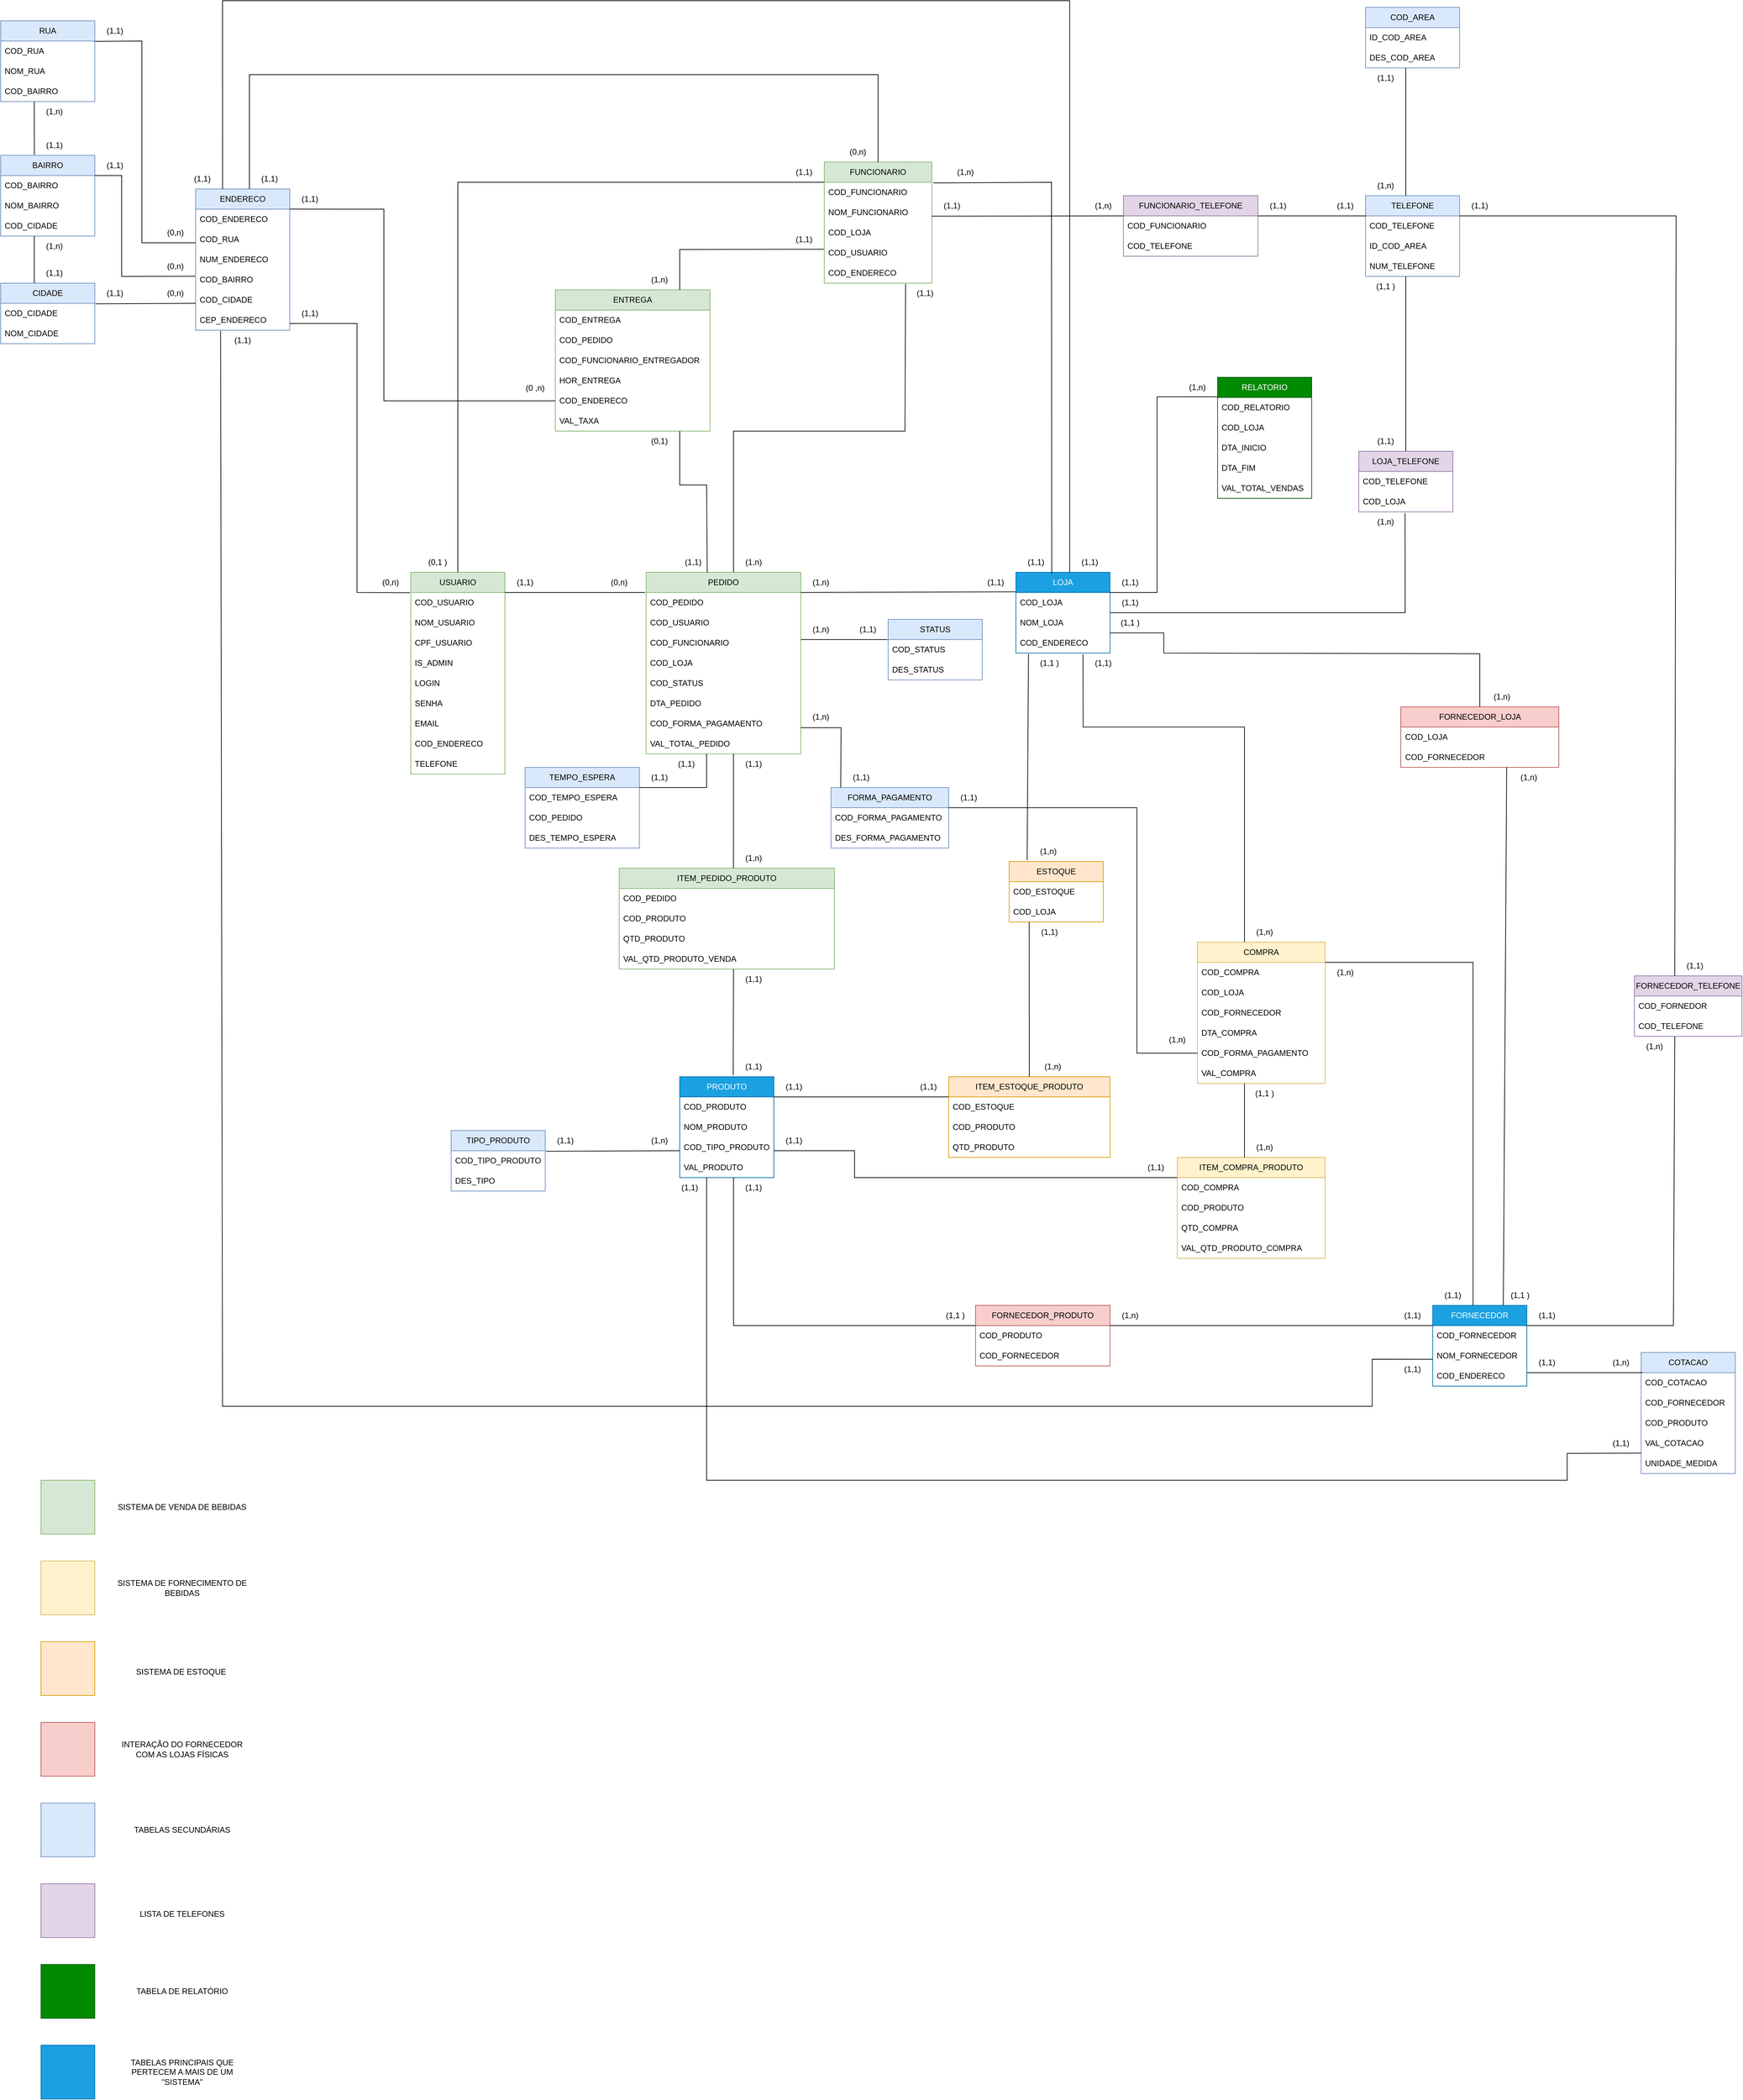<mxfile version="22.0.0" type="google">
  <diagram name="Page-1" id="le5eN_UCDZetbFgWxXGI">
    <mxGraphModel grid="1" page="1" gridSize="10" guides="1" tooltips="1" connect="1" arrows="1" fold="1" pageScale="1" pageWidth="850" pageHeight="1100" math="0" shadow="0">
      <root>
        <mxCell id="0" />
        <mxCell id="1" parent="0" />
        <mxCell id="ehESmXix6-o7HZ08u8BZ-1" value="PEDIDO" style="swimlane;fontStyle=0;childLayout=stackLayout;horizontal=1;startSize=30;horizontalStack=0;resizeParent=1;resizeParentMax=0;resizeLast=0;collapsible=1;marginBottom=0;whiteSpace=wrap;html=1;fillColor=#d5e8d4;strokeColor=#82b366;" vertex="1" parent="1">
          <mxGeometry x="70" y="570" width="230" height="270" as="geometry" />
        </mxCell>
        <mxCell id="ehESmXix6-o7HZ08u8BZ-2" value="COD_PEDIDO" style="text;strokeColor=none;fillColor=none;align=left;verticalAlign=middle;spacingLeft=4;spacingRight=4;overflow=hidden;points=[[0,0.5],[1,0.5]];portConstraint=eastwest;rotatable=0;whiteSpace=wrap;html=1;" vertex="1" parent="ehESmXix6-o7HZ08u8BZ-1">
          <mxGeometry y="30" width="230" height="30" as="geometry" />
        </mxCell>
        <mxCell id="ehESmXix6-o7HZ08u8BZ-5" value="COD_USUARIO" style="text;strokeColor=none;fillColor=none;align=left;verticalAlign=middle;spacingLeft=4;spacingRight=4;overflow=hidden;points=[[0,0.5],[1,0.5]];portConstraint=eastwest;rotatable=0;whiteSpace=wrap;html=1;" vertex="1" parent="ehESmXix6-o7HZ08u8BZ-1">
          <mxGeometry y="60" width="230" height="30" as="geometry" />
        </mxCell>
        <mxCell id="ehESmXix6-o7HZ08u8BZ-4" value="COD_FUNCIONARIO" style="text;strokeColor=none;fillColor=none;align=left;verticalAlign=middle;spacingLeft=4;spacingRight=4;overflow=hidden;points=[[0,0.5],[1,0.5]];portConstraint=eastwest;rotatable=0;whiteSpace=wrap;html=1;" vertex="1" parent="ehESmXix6-o7HZ08u8BZ-1">
          <mxGeometry y="90" width="230" height="30" as="geometry" />
        </mxCell>
        <mxCell id="pVWEdaKJ7a9JMEDikE1Y-1" value="COD_LOJA" style="text;strokeColor=none;fillColor=none;align=left;verticalAlign=middle;spacingLeft=4;spacingRight=4;overflow=hidden;points=[[0,0.5],[1,0.5]];portConstraint=eastwest;rotatable=0;whiteSpace=wrap;html=1;" vertex="1" parent="ehESmXix6-o7HZ08u8BZ-1">
          <mxGeometry y="120" width="230" height="30" as="geometry" />
        </mxCell>
        <mxCell id="ehESmXix6-o7HZ08u8BZ-100" value="COD_STATUS" style="text;strokeColor=none;fillColor=none;align=left;verticalAlign=middle;spacingLeft=4;spacingRight=4;overflow=hidden;points=[[0,0.5],[1,0.5]];portConstraint=eastwest;rotatable=0;whiteSpace=wrap;html=1;" vertex="1" parent="ehESmXix6-o7HZ08u8BZ-1">
          <mxGeometry y="150" width="230" height="30" as="geometry" />
        </mxCell>
        <mxCell id="ehESmXix6-o7HZ08u8BZ-6" value="DTA_PEDIDO" style="text;strokeColor=none;fillColor=none;align=left;verticalAlign=middle;spacingLeft=4;spacingRight=4;overflow=hidden;points=[[0,0.5],[1,0.5]];portConstraint=eastwest;rotatable=0;whiteSpace=wrap;html=1;" vertex="1" parent="ehESmXix6-o7HZ08u8BZ-1">
          <mxGeometry y="180" width="230" height="30" as="geometry" />
        </mxCell>
        <mxCell id="ehESmXix6-o7HZ08u8BZ-238" value="COD_FORMA_PAGAMAENTO" style="text;strokeColor=none;fillColor=none;align=left;verticalAlign=middle;spacingLeft=4;spacingRight=4;overflow=hidden;points=[[0,0.5],[1,0.5]];portConstraint=eastwest;rotatable=0;whiteSpace=wrap;html=1;" vertex="1" parent="ehESmXix6-o7HZ08u8BZ-1">
          <mxGeometry y="210" width="230" height="30" as="geometry" />
        </mxCell>
        <mxCell id="ehESmXix6-o7HZ08u8BZ-239" value="VAL_TOTAL_PEDIDO" style="text;strokeColor=none;fillColor=none;align=left;verticalAlign=middle;spacingLeft=4;spacingRight=4;overflow=hidden;points=[[0,0.5],[1,0.5]];portConstraint=eastwest;rotatable=0;whiteSpace=wrap;html=1;" vertex="1" parent="ehESmXix6-o7HZ08u8BZ-1">
          <mxGeometry y="240" width="230" height="30" as="geometry" />
        </mxCell>
        <mxCell id="ehESmXix6-o7HZ08u8BZ-8" value="PRODUTO" style="swimlane;fontStyle=0;childLayout=stackLayout;horizontal=1;startSize=30;horizontalStack=0;resizeParent=1;resizeParentMax=0;resizeLast=0;collapsible=1;marginBottom=0;whiteSpace=wrap;html=1;fillColor=#1ba1e2;strokeColor=#006EAF;fontColor=#ffffff;" vertex="1" parent="1">
          <mxGeometry x="120" y="1320" width="140" height="150" as="geometry" />
        </mxCell>
        <mxCell id="ehESmXix6-o7HZ08u8BZ-9" value="COD_PRODUTO" style="text;strokeColor=none;fillColor=none;align=left;verticalAlign=middle;spacingLeft=4;spacingRight=4;overflow=hidden;points=[[0,0.5],[1,0.5]];portConstraint=eastwest;rotatable=0;whiteSpace=wrap;html=1;" vertex="1" parent="ehESmXix6-o7HZ08u8BZ-8">
          <mxGeometry y="30" width="140" height="30" as="geometry" />
        </mxCell>
        <mxCell id="ehESmXix6-o7HZ08u8BZ-10" value="NOM_PRODUTO" style="text;strokeColor=none;fillColor=none;align=left;verticalAlign=middle;spacingLeft=4;spacingRight=4;overflow=hidden;points=[[0,0.5],[1,0.5]];portConstraint=eastwest;rotatable=0;whiteSpace=wrap;html=1;" vertex="1" parent="ehESmXix6-o7HZ08u8BZ-8">
          <mxGeometry y="60" width="140" height="30" as="geometry" />
        </mxCell>
        <mxCell id="ehESmXix6-o7HZ08u8BZ-11" value="COD_TIPO_PRODUTO" style="text;strokeColor=none;fillColor=none;align=left;verticalAlign=middle;spacingLeft=4;spacingRight=4;overflow=hidden;points=[[0,0.5],[1,0.5]];portConstraint=eastwest;rotatable=0;whiteSpace=wrap;html=1;" vertex="1" parent="ehESmXix6-o7HZ08u8BZ-8">
          <mxGeometry y="90" width="140" height="30" as="geometry" />
        </mxCell>
        <mxCell id="ehESmXix6-o7HZ08u8BZ-13" value="VAL_PRODUTO" style="text;strokeColor=none;fillColor=none;align=left;verticalAlign=middle;spacingLeft=4;spacingRight=4;overflow=hidden;points=[[0,0.5],[1,0.5]];portConstraint=eastwest;rotatable=0;whiteSpace=wrap;html=1;" vertex="1" parent="ehESmXix6-o7HZ08u8BZ-8">
          <mxGeometry y="120" width="140" height="30" as="geometry" />
        </mxCell>
        <mxCell id="ehESmXix6-o7HZ08u8BZ-14" value="USUARIO" style="swimlane;fontStyle=0;childLayout=stackLayout;horizontal=1;startSize=30;horizontalStack=0;resizeParent=1;resizeParentMax=0;resizeLast=0;collapsible=1;marginBottom=0;whiteSpace=wrap;html=1;fillColor=#d5e8d4;strokeColor=#82b366;" vertex="1" parent="1">
          <mxGeometry x="-280" y="570" width="140" height="300" as="geometry" />
        </mxCell>
        <mxCell id="ehESmXix6-o7HZ08u8BZ-15" value="COD_USUARIO" style="text;strokeColor=none;fillColor=none;align=left;verticalAlign=middle;spacingLeft=4;spacingRight=4;overflow=hidden;points=[[0,0.5],[1,0.5]];portConstraint=eastwest;rotatable=0;whiteSpace=wrap;html=1;" vertex="1" parent="ehESmXix6-o7HZ08u8BZ-14">
          <mxGeometry y="30" width="140" height="30" as="geometry" />
        </mxCell>
        <mxCell id="ehESmXix6-o7HZ08u8BZ-16" value="NOM_USUARIO" style="text;strokeColor=none;fillColor=none;align=left;verticalAlign=middle;spacingLeft=4;spacingRight=4;overflow=hidden;points=[[0,0.5],[1,0.5]];portConstraint=eastwest;rotatable=0;whiteSpace=wrap;html=1;" vertex="1" parent="ehESmXix6-o7HZ08u8BZ-14">
          <mxGeometry y="60" width="140" height="30" as="geometry" />
        </mxCell>
        <mxCell id="yw2C3HzO3rmrH0eIrEtk-55" value="CPF_USUARIO" style="text;strokeColor=none;fillColor=none;align=left;verticalAlign=middle;spacingLeft=4;spacingRight=4;overflow=hidden;points=[[0,0.5],[1,0.5]];portConstraint=eastwest;rotatable=0;whiteSpace=wrap;html=1;" vertex="1" parent="ehESmXix6-o7HZ08u8BZ-14">
          <mxGeometry y="90" width="140" height="30" as="geometry" />
        </mxCell>
        <mxCell id="ehESmXix6-o7HZ08u8BZ-309" value="IS_ADMIN" style="text;strokeColor=none;fillColor=none;align=left;verticalAlign=middle;spacingLeft=4;spacingRight=4;overflow=hidden;points=[[0,0.5],[1,0.5]];portConstraint=eastwest;rotatable=0;whiteSpace=wrap;html=1;" vertex="1" parent="ehESmXix6-o7HZ08u8BZ-14">
          <mxGeometry y="120" width="140" height="30" as="geometry" />
        </mxCell>
        <mxCell id="ehESmXix6-o7HZ08u8BZ-17" value="LOGIN" style="text;strokeColor=none;fillColor=none;align=left;verticalAlign=middle;spacingLeft=4;spacingRight=4;overflow=hidden;points=[[0,0.5],[1,0.5]];portConstraint=eastwest;rotatable=0;whiteSpace=wrap;html=1;" vertex="1" parent="ehESmXix6-o7HZ08u8BZ-14">
          <mxGeometry y="150" width="140" height="30" as="geometry" />
        </mxCell>
        <mxCell id="ehESmXix6-o7HZ08u8BZ-18" value="SENHA" style="text;strokeColor=none;fillColor=none;align=left;verticalAlign=middle;spacingLeft=4;spacingRight=4;overflow=hidden;points=[[0,0.5],[1,0.5]];portConstraint=eastwest;rotatable=0;whiteSpace=wrap;html=1;" vertex="1" parent="ehESmXix6-o7HZ08u8BZ-14">
          <mxGeometry y="180" width="140" height="30" as="geometry" />
        </mxCell>
        <mxCell id="ehESmXix6-o7HZ08u8BZ-19" value="EMAIL" style="text;strokeColor=none;fillColor=none;align=left;verticalAlign=middle;spacingLeft=4;spacingRight=4;overflow=hidden;points=[[0,0.5],[1,0.5]];portConstraint=eastwest;rotatable=0;whiteSpace=wrap;html=1;" vertex="1" parent="ehESmXix6-o7HZ08u8BZ-14">
          <mxGeometry y="210" width="140" height="30" as="geometry" />
        </mxCell>
        <mxCell id="ehESmXix6-o7HZ08u8BZ-20" value="COD_ENDERECO" style="text;strokeColor=none;fillColor=none;align=left;verticalAlign=middle;spacingLeft=4;spacingRight=4;overflow=hidden;points=[[0,0.5],[1,0.5]];portConstraint=eastwest;rotatable=0;whiteSpace=wrap;html=1;" vertex="1" parent="ehESmXix6-o7HZ08u8BZ-14">
          <mxGeometry y="240" width="140" height="30" as="geometry" />
        </mxCell>
        <mxCell id="ehESmXix6-o7HZ08u8BZ-21" value="TELEFONE" style="text;strokeColor=none;fillColor=none;align=left;verticalAlign=middle;spacingLeft=4;spacingRight=4;overflow=hidden;points=[[0,0.5],[1,0.5]];portConstraint=eastwest;rotatable=0;whiteSpace=wrap;html=1;" vertex="1" parent="ehESmXix6-o7HZ08u8BZ-14">
          <mxGeometry y="270" width="140" height="30" as="geometry" />
        </mxCell>
        <mxCell id="ehESmXix6-o7HZ08u8BZ-22" value="" style="endArrow=none;html=1;rounded=0;entryX=-0.007;entryY=0;entryDx=0;entryDy=0;entryPerimeter=0;exitX=0;exitY=1;exitDx=0;exitDy=0;" edge="1" parent="1" source="ehESmXix6-o7HZ08u8BZ-32" target="ehESmXix6-o7HZ08u8BZ-2">
          <mxGeometry width="50" height="50" relative="1" as="geometry">
            <mxPoint x="-70" y="600" as="sourcePoint" />
            <mxPoint x="-20" y="550" as="targetPoint" />
          </mxGeometry>
        </mxCell>
        <mxCell id="ehESmXix6-o7HZ08u8BZ-26" value="" style="endArrow=none;html=1;rounded=0;entryX=0.014;entryY=-0.033;entryDx=0;entryDy=0;entryPerimeter=0;exitX=0;exitY=1;exitDx=0;exitDy=0;" edge="1" parent="1" source="ehESmXix6-o7HZ08u8BZ-34" target="ehESmXix6-o7HZ08u8BZ-28">
          <mxGeometry width="50" height="50" relative="1" as="geometry">
            <mxPoint x="260" y="600" as="sourcePoint" />
            <mxPoint x="310" y="550" as="targetPoint" />
          </mxGeometry>
        </mxCell>
        <mxCell id="ehESmXix6-o7HZ08u8BZ-27" value="LOJA" style="swimlane;fontStyle=0;childLayout=stackLayout;horizontal=1;startSize=30;horizontalStack=0;resizeParent=1;resizeParentMax=0;resizeLast=0;collapsible=1;marginBottom=0;whiteSpace=wrap;html=1;fillColor=#1ba1e2;strokeColor=#006EAF;fontColor=#ffffff;" vertex="1" parent="1">
          <mxGeometry x="620" y="570" width="140" height="120" as="geometry" />
        </mxCell>
        <mxCell id="ehESmXix6-o7HZ08u8BZ-28" value="COD_LOJA" style="text;strokeColor=none;fillColor=none;align=left;verticalAlign=middle;spacingLeft=4;spacingRight=4;overflow=hidden;points=[[0,0.5],[1,0.5]];portConstraint=eastwest;rotatable=0;whiteSpace=wrap;html=1;" vertex="1" parent="ehESmXix6-o7HZ08u8BZ-27">
          <mxGeometry y="30" width="140" height="30" as="geometry" />
        </mxCell>
        <mxCell id="ehESmXix6-o7HZ08u8BZ-29" value="NOM_LOJA" style="text;strokeColor=none;fillColor=none;align=left;verticalAlign=middle;spacingLeft=4;spacingRight=4;overflow=hidden;points=[[0,0.5],[1,0.5]];portConstraint=eastwest;rotatable=0;whiteSpace=wrap;html=1;" vertex="1" parent="ehESmXix6-o7HZ08u8BZ-27">
          <mxGeometry y="60" width="140" height="30" as="geometry" />
        </mxCell>
        <mxCell id="ehESmXix6-o7HZ08u8BZ-30" value="COD_ENDERECO" style="text;strokeColor=none;fillColor=none;align=left;verticalAlign=middle;spacingLeft=4;spacingRight=4;overflow=hidden;points=[[0,0.5],[1,0.5]];portConstraint=eastwest;rotatable=0;whiteSpace=wrap;html=1;" vertex="1" parent="ehESmXix6-o7HZ08u8BZ-27">
          <mxGeometry y="90" width="140" height="30" as="geometry" />
        </mxCell>
        <mxCell id="ehESmXix6-o7HZ08u8BZ-32" value="(1,1)" style="text;html=1;strokeColor=none;fillColor=none;align=center;verticalAlign=middle;whiteSpace=wrap;rounded=0;" vertex="1" parent="1">
          <mxGeometry x="-140" y="570" width="60" height="30" as="geometry" />
        </mxCell>
        <mxCell id="ehESmXix6-o7HZ08u8BZ-33" value="(0,n)" style="text;html=1;strokeColor=none;fillColor=none;align=center;verticalAlign=middle;whiteSpace=wrap;rounded=0;" vertex="1" parent="1">
          <mxGeometry y="570" width="60" height="30" as="geometry" />
        </mxCell>
        <mxCell id="ehESmXix6-o7HZ08u8BZ-34" value="(1,n)" style="text;html=1;strokeColor=none;fillColor=none;align=center;verticalAlign=middle;whiteSpace=wrap;rounded=0;" vertex="1" parent="1">
          <mxGeometry x="300" y="570" width="60" height="30" as="geometry" />
        </mxCell>
        <mxCell id="ehESmXix6-o7HZ08u8BZ-35" value="(1,1)" style="text;html=1;strokeColor=none;fillColor=none;align=center;verticalAlign=middle;whiteSpace=wrap;rounded=0;" vertex="1" parent="1">
          <mxGeometry x="560" y="570" width="60" height="30" as="geometry" />
        </mxCell>
        <mxCell id="ehESmXix6-o7HZ08u8BZ-36" value="(1,1)" style="text;html=1;strokeColor=none;fillColor=none;align=center;verticalAlign=middle;whiteSpace=wrap;rounded=0;" vertex="1" parent="1">
          <mxGeometry x="200" y="840" width="60" height="30" as="geometry" />
        </mxCell>
        <mxCell id="ehESmXix6-o7HZ08u8BZ-37" value="(1,n)" style="text;html=1;strokeColor=none;fillColor=none;align=center;verticalAlign=middle;whiteSpace=wrap;rounded=0;" vertex="1" parent="1">
          <mxGeometry x="200" y="980" width="60" height="30" as="geometry" />
        </mxCell>
        <mxCell id="ehESmXix6-o7HZ08u8BZ-38" value="FORNECEDOR" style="swimlane;fontStyle=0;childLayout=stackLayout;horizontal=1;startSize=30;horizontalStack=0;resizeParent=1;resizeParentMax=0;resizeLast=0;collapsible=1;marginBottom=0;whiteSpace=wrap;html=1;fillColor=#1ba1e2;strokeColor=#006EAF;fontColor=#ffffff;" vertex="1" parent="1">
          <mxGeometry x="1240" y="1660" width="140" height="120" as="geometry" />
        </mxCell>
        <mxCell id="ehESmXix6-o7HZ08u8BZ-39" value="COD_FORNECEDOR" style="text;strokeColor=none;fillColor=none;align=left;verticalAlign=middle;spacingLeft=4;spacingRight=4;overflow=hidden;points=[[0,0.5],[1,0.5]];portConstraint=eastwest;rotatable=0;whiteSpace=wrap;html=1;" vertex="1" parent="ehESmXix6-o7HZ08u8BZ-38">
          <mxGeometry y="30" width="140" height="30" as="geometry" />
        </mxCell>
        <mxCell id="ehESmXix6-o7HZ08u8BZ-41" value="NOM_FORNECEDOR" style="text;strokeColor=none;fillColor=none;align=left;verticalAlign=middle;spacingLeft=4;spacingRight=4;overflow=hidden;points=[[0,0.5],[1,0.5]];portConstraint=eastwest;rotatable=0;whiteSpace=wrap;html=1;" vertex="1" parent="ehESmXix6-o7HZ08u8BZ-38">
          <mxGeometry y="60" width="140" height="30" as="geometry" />
        </mxCell>
        <mxCell id="ehESmXix6-o7HZ08u8BZ-43" value="COD_ENDERECO" style="text;strokeColor=none;fillColor=none;align=left;verticalAlign=middle;spacingLeft=4;spacingRight=4;overflow=hidden;points=[[0,0.5],[1,0.5]];portConstraint=eastwest;rotatable=0;whiteSpace=wrap;html=1;" vertex="1" parent="ehESmXix6-o7HZ08u8BZ-38">
          <mxGeometry y="90" width="140" height="30" as="geometry" />
        </mxCell>
        <mxCell id="ehESmXix6-o7HZ08u8BZ-47" value="(1,1)" style="text;html=1;strokeColor=none;fillColor=none;align=center;verticalAlign=middle;whiteSpace=wrap;rounded=0;" vertex="1" parent="1">
          <mxGeometry x="200" y="1470" width="60" height="30" as="geometry" />
        </mxCell>
        <mxCell id="ehESmXix6-o7HZ08u8BZ-48" value="(1,n)" style="text;html=1;strokeColor=none;fillColor=none;align=center;verticalAlign=middle;whiteSpace=wrap;rounded=0;" vertex="1" parent="1">
          <mxGeometry x="760" y="1660" width="60" height="30" as="geometry" />
        </mxCell>
        <mxCell id="ehESmXix6-o7HZ08u8BZ-51" value="ESTOQUE" style="swimlane;fontStyle=0;childLayout=stackLayout;horizontal=1;startSize=30;horizontalStack=0;resizeParent=1;resizeParentMax=0;resizeLast=0;collapsible=1;marginBottom=0;whiteSpace=wrap;html=1;fillColor=#ffe6cc;strokeColor=#d79b00;" vertex="1" parent="1">
          <mxGeometry x="610" y="1000" width="140" height="90" as="geometry" />
        </mxCell>
        <mxCell id="ehESmXix6-o7HZ08u8BZ-52" value="COD_ESTOQUE" style="text;strokeColor=none;fillColor=none;align=left;verticalAlign=middle;spacingLeft=4;spacingRight=4;overflow=hidden;points=[[0,0.5],[1,0.5]];portConstraint=eastwest;rotatable=0;whiteSpace=wrap;html=1;" vertex="1" parent="ehESmXix6-o7HZ08u8BZ-51">
          <mxGeometry y="30" width="140" height="30" as="geometry" />
        </mxCell>
        <mxCell id="ehESmXix6-o7HZ08u8BZ-55" value="COD_LOJA" style="text;strokeColor=none;fillColor=none;align=left;verticalAlign=middle;spacingLeft=4;spacingRight=4;overflow=hidden;points=[[0,0.5],[1,0.5]];portConstraint=eastwest;rotatable=0;whiteSpace=wrap;html=1;" vertex="1" parent="ehESmXix6-o7HZ08u8BZ-51">
          <mxGeometry y="60" width="140" height="30" as="geometry" />
        </mxCell>
        <mxCell id="ehESmXix6-o7HZ08u8BZ-60" value="(1,n)&amp;nbsp;" style="text;html=1;strokeColor=none;fillColor=none;align=center;verticalAlign=middle;whiteSpace=wrap;rounded=0;" vertex="1" parent="1">
          <mxGeometry x="640" y="970" width="60" height="30" as="geometry" />
        </mxCell>
        <mxCell id="ehESmXix6-o7HZ08u8BZ-61" value="(1,1 )" style="text;html=1;strokeColor=none;fillColor=none;align=center;verticalAlign=middle;whiteSpace=wrap;rounded=0;" vertex="1" parent="1">
          <mxGeometry x="640" y="690" width="60" height="30" as="geometry" />
        </mxCell>
        <mxCell id="ehESmXix6-o7HZ08u8BZ-64" value="FUNCIONARIO" style="swimlane;fontStyle=0;childLayout=stackLayout;horizontal=1;startSize=30;horizontalStack=0;resizeParent=1;resizeParentMax=0;resizeLast=0;collapsible=1;marginBottom=0;whiteSpace=wrap;html=1;fillColor=#d5e8d4;strokeColor=#82b366;" vertex="1" parent="1">
          <mxGeometry x="335" y="-40" width="160" height="180" as="geometry" />
        </mxCell>
        <mxCell id="ehESmXix6-o7HZ08u8BZ-65" value="COD_FUNCIONARIO" style="text;strokeColor=none;fillColor=none;align=left;verticalAlign=middle;spacingLeft=4;spacingRight=4;overflow=hidden;points=[[0,0.5],[1,0.5]];portConstraint=eastwest;rotatable=0;whiteSpace=wrap;html=1;" vertex="1" parent="ehESmXix6-o7HZ08u8BZ-64">
          <mxGeometry y="30" width="160" height="30" as="geometry" />
        </mxCell>
        <mxCell id="ehESmXix6-o7HZ08u8BZ-66" value="NOM_FUNCIONARIO" style="text;strokeColor=none;fillColor=none;align=left;verticalAlign=middle;spacingLeft=4;spacingRight=4;overflow=hidden;points=[[0,0.5],[1,0.5]];portConstraint=eastwest;rotatable=0;whiteSpace=wrap;html=1;" vertex="1" parent="ehESmXix6-o7HZ08u8BZ-64">
          <mxGeometry y="60" width="160" height="30" as="geometry" />
        </mxCell>
        <mxCell id="ehESmXix6-o7HZ08u8BZ-67" value="COD_LOJA" style="text;strokeColor=none;fillColor=none;align=left;verticalAlign=middle;spacingLeft=4;spacingRight=4;overflow=hidden;points=[[0,0.5],[1,0.5]];portConstraint=eastwest;rotatable=0;whiteSpace=wrap;html=1;" vertex="1" parent="ehESmXix6-o7HZ08u8BZ-64">
          <mxGeometry y="90" width="160" height="30" as="geometry" />
        </mxCell>
        <mxCell id="ehESmXix6-o7HZ08u8BZ-86" value="COD_USUARIO" style="text;strokeColor=none;fillColor=none;align=left;verticalAlign=middle;spacingLeft=4;spacingRight=4;overflow=hidden;points=[[0,0.5],[1,0.5]];portConstraint=eastwest;rotatable=0;whiteSpace=wrap;html=1;" vertex="1" parent="ehESmXix6-o7HZ08u8BZ-64">
          <mxGeometry y="120" width="160" height="30" as="geometry" />
        </mxCell>
        <mxCell id="ehESmXix6-o7HZ08u8BZ-69" value="COD_ENDERECO" style="text;strokeColor=none;fillColor=none;align=left;verticalAlign=middle;spacingLeft=4;spacingRight=4;overflow=hidden;points=[[0,0.5],[1,0.5]];portConstraint=eastwest;rotatable=0;whiteSpace=wrap;html=1;" vertex="1" parent="ehESmXix6-o7HZ08u8BZ-64">
          <mxGeometry y="150" width="160" height="30" as="geometry" />
        </mxCell>
        <mxCell id="ehESmXix6-o7HZ08u8BZ-70" value="" style="endArrow=none;html=1;rounded=0;entryX=1.014;entryY=0.033;entryDx=0;entryDy=0;entryPerimeter=0;exitX=0.889;exitY=1.067;exitDx=0;exitDy=0;exitPerimeter=0;" edge="1" parent="1" source="ehESmXix6-o7HZ08u8BZ-73" target="ehESmXix6-o7HZ08u8BZ-65">
          <mxGeometry width="50" height="50" relative="1" as="geometry">
            <mxPoint x="670" y="170" as="sourcePoint" />
            <mxPoint x="360" y="-60" as="targetPoint" />
            <Array as="points">
              <mxPoint x="673" y="-10" />
            </Array>
          </mxGeometry>
        </mxCell>
        <mxCell id="ehESmXix6-o7HZ08u8BZ-72" value="(1,n)" style="text;html=1;strokeColor=none;fillColor=none;align=center;verticalAlign=middle;whiteSpace=wrap;rounded=0;" vertex="1" parent="1">
          <mxGeometry x="515" y="-40" width="60" height="30" as="geometry" />
        </mxCell>
        <mxCell id="ehESmXix6-o7HZ08u8BZ-73" value="(1,1)" style="text;html=1;strokeColor=none;fillColor=none;align=center;verticalAlign=middle;whiteSpace=wrap;rounded=0;" vertex="1" parent="1">
          <mxGeometry x="620" y="540" width="60" height="30" as="geometry" />
        </mxCell>
        <mxCell id="ehESmXix6-o7HZ08u8BZ-74" value="" style="endArrow=none;html=1;rounded=0;exitX=0;exitY=1;exitDx=0;exitDy=0;entryX=0.756;entryY=1.034;entryDx=0;entryDy=0;entryPerimeter=0;" edge="1" parent="1" source="ehESmXix6-o7HZ08u8BZ-76" target="ehESmXix6-o7HZ08u8BZ-69">
          <mxGeometry width="50" height="50" relative="1" as="geometry">
            <mxPoint x="200" y="160" as="sourcePoint" />
            <mxPoint x="200" y="-90" as="targetPoint" />
            <Array as="points">
              <mxPoint x="200" y="360" />
              <mxPoint x="455" y="360" />
            </Array>
          </mxGeometry>
        </mxCell>
        <mxCell id="ehESmXix6-o7HZ08u8BZ-75" value="(1,1)" style="text;html=1;strokeColor=none;fillColor=none;align=center;verticalAlign=middle;whiteSpace=wrap;rounded=0;" vertex="1" parent="1">
          <mxGeometry x="455" y="140" width="60" height="30" as="geometry" />
        </mxCell>
        <mxCell id="ehESmXix6-o7HZ08u8BZ-76" value="(1,n)" style="text;html=1;strokeColor=none;fillColor=none;align=center;verticalAlign=middle;whiteSpace=wrap;rounded=0;" vertex="1" parent="1">
          <mxGeometry x="200" y="540" width="60" height="30" as="geometry" />
        </mxCell>
        <mxCell id="ehESmXix6-o7HZ08u8BZ-88" value="(1,1)" style="text;html=1;strokeColor=none;fillColor=none;align=center;verticalAlign=middle;whiteSpace=wrap;rounded=0;" vertex="1" parent="1">
          <mxGeometry x="275" y="-40" width="60" height="30" as="geometry" />
        </mxCell>
        <mxCell id="ehESmXix6-o7HZ08u8BZ-89" value="RELATORIO" style="swimlane;fontStyle=0;childLayout=stackLayout;horizontal=1;startSize=30;horizontalStack=0;resizeParent=1;resizeParentMax=0;resizeLast=0;collapsible=1;marginBottom=0;whiteSpace=wrap;html=1;fillColor=#008a00;strokeColor=#005700;fontColor=#ffffff;" vertex="1" parent="1">
          <mxGeometry x="920" y="280" width="140" height="180" as="geometry" />
        </mxCell>
        <mxCell id="ehESmXix6-o7HZ08u8BZ-90" value="COD_RELATORIO" style="text;strokeColor=none;fillColor=none;align=left;verticalAlign=middle;spacingLeft=4;spacingRight=4;overflow=hidden;points=[[0,0.5],[1,0.5]];portConstraint=eastwest;rotatable=0;whiteSpace=wrap;html=1;" vertex="1" parent="ehESmXix6-o7HZ08u8BZ-89">
          <mxGeometry y="30" width="140" height="30" as="geometry" />
        </mxCell>
        <mxCell id="ehESmXix6-o7HZ08u8BZ-91" value="COD_LOJA" style="text;strokeColor=none;fillColor=none;align=left;verticalAlign=middle;spacingLeft=4;spacingRight=4;overflow=hidden;points=[[0,0.5],[1,0.5]];portConstraint=eastwest;rotatable=0;whiteSpace=wrap;html=1;" vertex="1" parent="ehESmXix6-o7HZ08u8BZ-89">
          <mxGeometry y="60" width="140" height="30" as="geometry" />
        </mxCell>
        <mxCell id="ehESmXix6-o7HZ08u8BZ-92" value="DTA_INICIO" style="text;strokeColor=none;fillColor=none;align=left;verticalAlign=middle;spacingLeft=4;spacingRight=4;overflow=hidden;points=[[0,0.5],[1,0.5]];portConstraint=eastwest;rotatable=0;whiteSpace=wrap;html=1;" vertex="1" parent="ehESmXix6-o7HZ08u8BZ-89">
          <mxGeometry y="90" width="140" height="30" as="geometry" />
        </mxCell>
        <mxCell id="ehESmXix6-o7HZ08u8BZ-93" value="DTA_FIM" style="text;strokeColor=none;fillColor=none;align=left;verticalAlign=middle;spacingLeft=4;spacingRight=4;overflow=hidden;points=[[0,0.5],[1,0.5]];portConstraint=eastwest;rotatable=0;whiteSpace=wrap;html=1;" vertex="1" parent="ehESmXix6-o7HZ08u8BZ-89">
          <mxGeometry y="120" width="140" height="30" as="geometry" />
        </mxCell>
        <mxCell id="ehESmXix6-o7HZ08u8BZ-94" value="VAL_TOTAL_VENDAS" style="text;strokeColor=none;fillColor=none;align=left;verticalAlign=middle;spacingLeft=4;spacingRight=4;overflow=hidden;points=[[0,0.5],[1,0.5]];portConstraint=eastwest;rotatable=0;whiteSpace=wrap;html=1;" vertex="1" parent="ehESmXix6-o7HZ08u8BZ-89">
          <mxGeometry y="150" width="140" height="30" as="geometry" />
        </mxCell>
        <mxCell id="ehESmXix6-o7HZ08u8BZ-95" value="" style="endArrow=none;html=1;rounded=0;entryX=0;entryY=-0.033;entryDx=0;entryDy=0;entryPerimeter=0;" edge="1" parent="1" target="ehESmXix6-o7HZ08u8BZ-90">
          <mxGeometry width="50" height="50" relative="1" as="geometry">
            <mxPoint x="760" y="600" as="sourcePoint" />
            <mxPoint x="810" y="550" as="targetPoint" />
            <Array as="points">
              <mxPoint x="830" y="600" />
              <mxPoint x="830" y="309" />
            </Array>
          </mxGeometry>
        </mxCell>
        <mxCell id="ehESmXix6-o7HZ08u8BZ-96" value="(1,1)" style="text;html=1;strokeColor=none;fillColor=none;align=center;verticalAlign=middle;whiteSpace=wrap;rounded=0;" vertex="1" parent="1">
          <mxGeometry x="760" y="570" width="60" height="30" as="geometry" />
        </mxCell>
        <mxCell id="ehESmXix6-o7HZ08u8BZ-97" value="(1,n)" style="text;html=1;strokeColor=none;fillColor=none;align=center;verticalAlign=middle;whiteSpace=wrap;rounded=0;" vertex="1" parent="1">
          <mxGeometry x="860" y="280" width="60" height="30" as="geometry" />
        </mxCell>
        <mxCell id="ehESmXix6-o7HZ08u8BZ-99" value="(1,1 )" style="text;html=1;strokeColor=none;fillColor=none;align=center;verticalAlign=middle;whiteSpace=wrap;rounded=0;" vertex="1" parent="1">
          <mxGeometry x="1340" y="1630" width="60" height="30" as="geometry" />
        </mxCell>
        <mxCell id="ehESmXix6-o7HZ08u8BZ-101" value="STATUS" style="swimlane;fontStyle=0;childLayout=stackLayout;horizontal=1;startSize=30;horizontalStack=0;resizeParent=1;resizeParentMax=0;resizeLast=0;collapsible=1;marginBottom=0;whiteSpace=wrap;html=1;fillColor=#dae8fc;strokeColor=#6c8ebf;" vertex="1" parent="1">
          <mxGeometry x="430" y="640" width="140" height="90" as="geometry" />
        </mxCell>
        <mxCell id="ehESmXix6-o7HZ08u8BZ-102" value="COD_STATUS" style="text;strokeColor=none;fillColor=none;align=left;verticalAlign=middle;spacingLeft=4;spacingRight=4;overflow=hidden;points=[[0,0.5],[1,0.5]];portConstraint=eastwest;rotatable=0;whiteSpace=wrap;html=1;" vertex="1" parent="ehESmXix6-o7HZ08u8BZ-101">
          <mxGeometry y="30" width="140" height="30" as="geometry" />
        </mxCell>
        <mxCell id="ehESmXix6-o7HZ08u8BZ-103" value="DES_STATUS" style="text;strokeColor=none;fillColor=none;align=left;verticalAlign=middle;spacingLeft=4;spacingRight=4;overflow=hidden;points=[[0,0.5],[1,0.5]];portConstraint=eastwest;rotatable=0;whiteSpace=wrap;html=1;" vertex="1" parent="ehESmXix6-o7HZ08u8BZ-101">
          <mxGeometry y="60" width="140" height="30" as="geometry" />
        </mxCell>
        <mxCell id="ehESmXix6-o7HZ08u8BZ-105" value="" style="endArrow=none;html=1;rounded=0;entryX=-0.007;entryY=0;entryDx=0;entryDy=0;entryPerimeter=0;exitX=0.006;exitY=1;exitDx=0;exitDy=0;exitPerimeter=0;" edge="1" parent="1" source="ehESmXix6-o7HZ08u8BZ-107" target="ehESmXix6-o7HZ08u8BZ-102">
          <mxGeometry width="50" height="50" relative="1" as="geometry">
            <mxPoint x="260" y="740" as="sourcePoint" />
            <mxPoint x="310" y="690" as="targetPoint" />
          </mxGeometry>
        </mxCell>
        <mxCell id="ehESmXix6-o7HZ08u8BZ-106" value="(1,1)" style="text;html=1;strokeColor=none;fillColor=none;align=center;verticalAlign=middle;whiteSpace=wrap;rounded=0;" vertex="1" parent="1">
          <mxGeometry x="370" y="640" width="60" height="30" as="geometry" />
        </mxCell>
        <mxCell id="ehESmXix6-o7HZ08u8BZ-107" value="(1,n)" style="text;html=1;strokeColor=none;fillColor=none;align=center;verticalAlign=middle;whiteSpace=wrap;rounded=0;" vertex="1" parent="1">
          <mxGeometry x="300" y="640" width="60" height="30" as="geometry" />
        </mxCell>
        <mxCell id="ehESmXix6-o7HZ08u8BZ-108" value="ITEM_PEDIDO_PRODUTO" style="swimlane;fontStyle=0;childLayout=stackLayout;horizontal=1;startSize=30;horizontalStack=0;resizeParent=1;resizeParentMax=0;resizeLast=0;collapsible=1;marginBottom=0;whiteSpace=wrap;html=1;fillColor=#d5e8d4;strokeColor=#82b366;" vertex="1" parent="1">
          <mxGeometry x="30" y="1010" width="320" height="150" as="geometry" />
        </mxCell>
        <mxCell id="ehESmXix6-o7HZ08u8BZ-110" value="COD_PEDIDO" style="text;strokeColor=none;fillColor=none;align=left;verticalAlign=middle;spacingLeft=4;spacingRight=4;overflow=hidden;points=[[0,0.5],[1,0.5]];portConstraint=eastwest;rotatable=0;whiteSpace=wrap;html=1;" vertex="1" parent="ehESmXix6-o7HZ08u8BZ-108">
          <mxGeometry y="30" width="320" height="30" as="geometry" />
        </mxCell>
        <mxCell id="ehESmXix6-o7HZ08u8BZ-111" value="COD_PRODUTO" style="text;strokeColor=none;fillColor=none;align=left;verticalAlign=middle;spacingLeft=4;spacingRight=4;overflow=hidden;points=[[0,0.5],[1,0.5]];portConstraint=eastwest;rotatable=0;whiteSpace=wrap;html=1;" vertex="1" parent="ehESmXix6-o7HZ08u8BZ-108">
          <mxGeometry y="60" width="320" height="30" as="geometry" />
        </mxCell>
        <mxCell id="ehESmXix6-o7HZ08u8BZ-112" value="QTD_PRODUTO" style="text;strokeColor=none;fillColor=none;align=left;verticalAlign=middle;spacingLeft=4;spacingRight=4;overflow=hidden;points=[[0,0.5],[1,0.5]];portConstraint=eastwest;rotatable=0;whiteSpace=wrap;html=1;" vertex="1" parent="ehESmXix6-o7HZ08u8BZ-108">
          <mxGeometry y="90" width="320" height="30" as="geometry" />
        </mxCell>
        <mxCell id="ehESmXix6-o7HZ08u8BZ-113" value="VAL_QTD_PRODUTO_VENDA&amp;nbsp;" style="text;strokeColor=none;fillColor=none;align=left;verticalAlign=middle;spacingLeft=4;spacingRight=4;overflow=hidden;points=[[0,0.5],[1,0.5]];portConstraint=eastwest;rotatable=0;whiteSpace=wrap;html=1;" vertex="1" parent="ehESmXix6-o7HZ08u8BZ-108">
          <mxGeometry y="120" width="320" height="30" as="geometry" />
        </mxCell>
        <mxCell id="ehESmXix6-o7HZ08u8BZ-114" value="" style="endArrow=none;html=1;rounded=0;exitX=0.531;exitY=0;exitDx=0;exitDy=0;exitPerimeter=0;entryX=0.565;entryY=1.001;entryDx=0;entryDy=0;entryPerimeter=0;" edge="1" parent="1" source="ehESmXix6-o7HZ08u8BZ-108" target="ehESmXix6-o7HZ08u8BZ-239">
          <mxGeometry width="50" height="50" relative="1" as="geometry">
            <mxPoint x="150" y="860" as="sourcePoint" />
            <mxPoint x="200" y="810" as="targetPoint" />
          </mxGeometry>
        </mxCell>
        <mxCell id="ehESmXix6-o7HZ08u8BZ-115" value="" style="endArrow=none;html=1;rounded=0;exitX=0.568;exitY=-0.017;exitDx=0;exitDy=0;exitPerimeter=0;entryX=0;entryY=0;entryDx=0;entryDy=0;" edge="1" parent="1" source="ehESmXix6-o7HZ08u8BZ-8" target="ehESmXix6-o7HZ08u8BZ-120">
          <mxGeometry width="50" height="50" relative="1" as="geometry">
            <mxPoint x="150" y="1240" as="sourcePoint" />
            <mxPoint x="200" y="1190" as="targetPoint" />
          </mxGeometry>
        </mxCell>
        <mxCell id="ehESmXix6-o7HZ08u8BZ-120" value="(1,1)" style="text;html=1;strokeColor=none;fillColor=none;align=center;verticalAlign=middle;whiteSpace=wrap;rounded=0;" vertex="1" parent="1">
          <mxGeometry x="200" y="1160" width="60" height="30" as="geometry" />
        </mxCell>
        <mxCell id="ehESmXix6-o7HZ08u8BZ-121" value="(1,1)" style="text;html=1;strokeColor=none;fillColor=none;align=center;verticalAlign=middle;whiteSpace=wrap;rounded=0;" vertex="1" parent="1">
          <mxGeometry x="200" y="1290" width="60" height="30" as="geometry" />
        </mxCell>
        <mxCell id="ehESmXix6-o7HZ08u8BZ-122" value="ITEM_ESTOQUE_PRODUTO" style="swimlane;fontStyle=0;childLayout=stackLayout;horizontal=1;startSize=30;horizontalStack=0;resizeParent=1;resizeParentMax=0;resizeLast=0;collapsible=1;marginBottom=0;whiteSpace=wrap;html=1;fillColor=#ffe6cc;strokeColor=#d79b00;" vertex="1" parent="1">
          <mxGeometry x="520" y="1320" width="240" height="120" as="geometry" />
        </mxCell>
        <mxCell id="ehESmXix6-o7HZ08u8BZ-125" value="COD_ESTOQUE" style="text;strokeColor=none;fillColor=none;align=left;verticalAlign=middle;spacingLeft=4;spacingRight=4;overflow=hidden;points=[[0,0.5],[1,0.5]];portConstraint=eastwest;rotatable=0;whiteSpace=wrap;html=1;" vertex="1" parent="ehESmXix6-o7HZ08u8BZ-122">
          <mxGeometry y="30" width="240" height="30" as="geometry" />
        </mxCell>
        <mxCell id="ehESmXix6-o7HZ08u8BZ-124" value="COD_PRODUTO" style="text;strokeColor=none;fillColor=none;align=left;verticalAlign=middle;spacingLeft=4;spacingRight=4;overflow=hidden;points=[[0,0.5],[1,0.5]];portConstraint=eastwest;rotatable=0;whiteSpace=wrap;html=1;" vertex="1" parent="ehESmXix6-o7HZ08u8BZ-122">
          <mxGeometry y="60" width="240" height="30" as="geometry" />
        </mxCell>
        <mxCell id="ehESmXix6-o7HZ08u8BZ-126" value="QTD_PRODUTO" style="text;strokeColor=none;fillColor=none;align=left;verticalAlign=middle;spacingLeft=4;spacingRight=4;overflow=hidden;points=[[0,0.5],[1,0.5]];portConstraint=eastwest;rotatable=0;whiteSpace=wrap;html=1;" vertex="1" parent="ehESmXix6-o7HZ08u8BZ-122">
          <mxGeometry y="90" width="240" height="30" as="geometry" />
        </mxCell>
        <mxCell id="ehESmXix6-o7HZ08u8BZ-128" value="" style="endArrow=none;html=1;rounded=0;exitX=0;exitY=1;exitDx=0;exitDy=0;entryX=1;entryY=1;entryDx=0;entryDy=0;" edge="1" parent="1" source="ehESmXix6-o7HZ08u8BZ-130" target="ehESmXix6-o7HZ08u8BZ-131">
          <mxGeometry width="50" height="50" relative="1" as="geometry">
            <mxPoint x="260" y="1430" as="sourcePoint" />
            <mxPoint x="520" y="1430" as="targetPoint" />
          </mxGeometry>
        </mxCell>
        <mxCell id="ehESmXix6-o7HZ08u8BZ-129" value="" style="endArrow=none;html=1;rounded=0;exitX=0.5;exitY=0;exitDx=0;exitDy=0;entryX=0.213;entryY=1.002;entryDx=0;entryDy=0;entryPerimeter=0;" edge="1" parent="1" source="ehESmXix6-o7HZ08u8BZ-122" target="ehESmXix6-o7HZ08u8BZ-55">
          <mxGeometry width="50" height="50" relative="1" as="geometry">
            <mxPoint x="760" y="1430" as="sourcePoint" />
            <mxPoint x="640" y="1119" as="targetPoint" />
            <Array as="points" />
          </mxGeometry>
        </mxCell>
        <mxCell id="ehESmXix6-o7HZ08u8BZ-130" value="(1,1)" style="text;html=1;strokeColor=none;fillColor=none;align=center;verticalAlign=middle;whiteSpace=wrap;rounded=0;" vertex="1" parent="1">
          <mxGeometry x="260" y="1320" width="60" height="30" as="geometry" />
        </mxCell>
        <mxCell id="ehESmXix6-o7HZ08u8BZ-131" value="(1,1)" style="text;html=1;strokeColor=none;fillColor=none;align=center;verticalAlign=middle;whiteSpace=wrap;rounded=0;" vertex="1" parent="1">
          <mxGeometry x="460" y="1320" width="60" height="30" as="geometry" />
        </mxCell>
        <mxCell id="ehESmXix6-o7HZ08u8BZ-132" value="(1,n)" style="text;html=1;strokeColor=none;fillColor=none;align=center;verticalAlign=middle;whiteSpace=wrap;rounded=0;" vertex="1" parent="1">
          <mxGeometry x="645" y="1290" width="60" height="30" as="geometry" />
        </mxCell>
        <mxCell id="ehESmXix6-o7HZ08u8BZ-133" value="(1,1)" style="text;html=1;strokeColor=none;fillColor=none;align=center;verticalAlign=middle;whiteSpace=wrap;rounded=0;" vertex="1" parent="1">
          <mxGeometry x="640" y="1090" width="60" height="30" as="geometry" />
        </mxCell>
        <mxCell id="ehESmXix6-o7HZ08u8BZ-134" value="" style="endArrow=none;html=1;rounded=0;exitX=1.009;exitY=0.028;exitDx=0;exitDy=0;exitPerimeter=0;" edge="1" parent="1" source="ehESmXix6-o7HZ08u8BZ-136">
          <mxGeometry width="50" height="50" relative="1" as="geometry">
            <mxPoint y="1430" as="sourcePoint" />
            <mxPoint x="120" y="1430" as="targetPoint" />
          </mxGeometry>
        </mxCell>
        <mxCell id="ehESmXix6-o7HZ08u8BZ-135" value="TIPO_PRODUTO" style="swimlane;fontStyle=0;childLayout=stackLayout;horizontal=1;startSize=30;horizontalStack=0;resizeParent=1;resizeParentMax=0;resizeLast=0;collapsible=1;marginBottom=0;whiteSpace=wrap;html=1;fillColor=#dae8fc;strokeColor=#6c8ebf;" vertex="1" parent="1">
          <mxGeometry x="-220" y="1400" width="140" height="90" as="geometry" />
        </mxCell>
        <mxCell id="ehESmXix6-o7HZ08u8BZ-136" value="COD_TIPO_PRODUTO" style="text;strokeColor=none;fillColor=none;align=left;verticalAlign=middle;spacingLeft=4;spacingRight=4;overflow=hidden;points=[[0,0.5],[1,0.5]];portConstraint=eastwest;rotatable=0;whiteSpace=wrap;html=1;" vertex="1" parent="ehESmXix6-o7HZ08u8BZ-135">
          <mxGeometry y="30" width="140" height="30" as="geometry" />
        </mxCell>
        <mxCell id="ehESmXix6-o7HZ08u8BZ-137" value="DES_TIPO" style="text;strokeColor=none;fillColor=none;align=left;verticalAlign=middle;spacingLeft=4;spacingRight=4;overflow=hidden;points=[[0,0.5],[1,0.5]];portConstraint=eastwest;rotatable=0;whiteSpace=wrap;html=1;" vertex="1" parent="ehESmXix6-o7HZ08u8BZ-135">
          <mxGeometry y="60" width="140" height="30" as="geometry" />
        </mxCell>
        <mxCell id="ehESmXix6-o7HZ08u8BZ-139" value="(1,1)" style="text;html=1;strokeColor=none;fillColor=none;align=center;verticalAlign=middle;whiteSpace=wrap;rounded=0;" vertex="1" parent="1">
          <mxGeometry x="-80" y="1400" width="60" height="30" as="geometry" />
        </mxCell>
        <mxCell id="ehESmXix6-o7HZ08u8BZ-140" value="(1,n)" style="text;html=1;strokeColor=none;fillColor=none;align=center;verticalAlign=middle;whiteSpace=wrap;rounded=0;" vertex="1" parent="1">
          <mxGeometry x="60" y="1400" width="60" height="30" as="geometry" />
        </mxCell>
        <mxCell id="ehESmXix6-o7HZ08u8BZ-141" value="FORNECEDOR_LOJA" style="swimlane;fontStyle=0;childLayout=stackLayout;horizontal=1;startSize=30;horizontalStack=0;resizeParent=1;resizeParentMax=0;resizeLast=0;collapsible=1;marginBottom=0;whiteSpace=wrap;html=1;fillColor=#f8cecc;strokeColor=#b85450;" vertex="1" parent="1">
          <mxGeometry x="1192.5" y="770" width="235" height="90" as="geometry" />
        </mxCell>
        <mxCell id="ehESmXix6-o7HZ08u8BZ-143" value="COD_LOJA" style="text;strokeColor=none;fillColor=none;align=left;verticalAlign=middle;spacingLeft=4;spacingRight=4;overflow=hidden;points=[[0,0.5],[1,0.5]];portConstraint=eastwest;rotatable=0;whiteSpace=wrap;html=1;" vertex="1" parent="ehESmXix6-o7HZ08u8BZ-141">
          <mxGeometry y="30" width="235" height="30" as="geometry" />
        </mxCell>
        <mxCell id="ehESmXix6-o7HZ08u8BZ-144" value="COD_FORNECEDOR" style="text;strokeColor=none;fillColor=none;align=left;verticalAlign=middle;spacingLeft=4;spacingRight=4;overflow=hidden;points=[[0,0.5],[1,0.5]];portConstraint=eastwest;rotatable=0;whiteSpace=wrap;html=1;" vertex="1" parent="ehESmXix6-o7HZ08u8BZ-141">
          <mxGeometry y="60" width="235" height="30" as="geometry" />
        </mxCell>
        <mxCell id="ehESmXix6-o7HZ08u8BZ-149" value="" style="endArrow=none;html=1;rounded=0;exitX=0.75;exitY=0;exitDx=0;exitDy=0;" edge="1" parent="1" source="ehESmXix6-o7HZ08u8BZ-38">
          <mxGeometry width="50" height="50" relative="1" as="geometry">
            <mxPoint x="840" y="1620" as="sourcePoint" />
            <mxPoint x="1350" y="860" as="targetPoint" />
            <Array as="points" />
          </mxGeometry>
        </mxCell>
        <mxCell id="ehESmXix6-o7HZ08u8BZ-150" value="(1,n)" style="text;html=1;strokeColor=none;fillColor=none;align=center;verticalAlign=middle;whiteSpace=wrap;rounded=0;" vertex="1" parent="1">
          <mxGeometry x="1352.5" y="860" width="60" height="30" as="geometry" />
        </mxCell>
        <mxCell id="ehESmXix6-o7HZ08u8BZ-151" value="" style="endArrow=none;html=1;rounded=0;entryX=0;entryY=1;entryDx=0;entryDy=0;exitX=0.5;exitY=0;exitDx=0;exitDy=0;" edge="1" parent="1" source="ehESmXix6-o7HZ08u8BZ-141" target="ehESmXix6-o7HZ08u8BZ-153">
          <mxGeometry width="50" height="50" relative="1" as="geometry">
            <mxPoint x="980" y="1160" as="sourcePoint" />
            <mxPoint x="764.2" y="690.99" as="targetPoint" />
            <Array as="points">
              <mxPoint x="1310" y="691" />
              <mxPoint x="840" y="690" />
              <mxPoint x="840" y="660" />
            </Array>
          </mxGeometry>
        </mxCell>
        <mxCell id="ehESmXix6-o7HZ08u8BZ-152" value="(1,n)" style="text;html=1;strokeColor=none;fillColor=none;align=center;verticalAlign=middle;whiteSpace=wrap;rounded=0;" vertex="1" parent="1">
          <mxGeometry x="1312.5" y="740" width="60" height="30" as="geometry" />
        </mxCell>
        <mxCell id="ehESmXix6-o7HZ08u8BZ-153" value="(1,1 )" style="text;html=1;strokeColor=none;fillColor=none;align=center;verticalAlign=middle;whiteSpace=wrap;rounded=0;" vertex="1" parent="1">
          <mxGeometry x="760" y="630" width="60" height="30" as="geometry" />
        </mxCell>
        <mxCell id="ehESmXix6-o7HZ08u8BZ-154" value="ENDERECO" style="swimlane;fontStyle=0;childLayout=stackLayout;horizontal=1;startSize=30;horizontalStack=0;resizeParent=1;resizeParentMax=0;resizeLast=0;collapsible=1;marginBottom=0;whiteSpace=wrap;html=1;fillColor=#dae8fc;strokeColor=#6c8ebf;" vertex="1" parent="1">
          <mxGeometry x="-600" width="140" height="210" as="geometry" />
        </mxCell>
        <mxCell id="ehESmXix6-o7HZ08u8BZ-155" value="COD_ENDERECO" style="text;strokeColor=none;fillColor=none;align=left;verticalAlign=middle;spacingLeft=4;spacingRight=4;overflow=hidden;points=[[0,0.5],[1,0.5]];portConstraint=eastwest;rotatable=0;whiteSpace=wrap;html=1;" vertex="1" parent="ehESmXix6-o7HZ08u8BZ-154">
          <mxGeometry y="30" width="140" height="30" as="geometry" />
        </mxCell>
        <mxCell id="ehESmXix6-o7HZ08u8BZ-156" value="COD_RUA" style="text;strokeColor=none;fillColor=none;align=left;verticalAlign=middle;spacingLeft=4;spacingRight=4;overflow=hidden;points=[[0,0.5],[1,0.5]];portConstraint=eastwest;rotatable=0;whiteSpace=wrap;html=1;" vertex="1" parent="ehESmXix6-o7HZ08u8BZ-154">
          <mxGeometry y="60" width="140" height="30" as="geometry" />
        </mxCell>
        <mxCell id="ehESmXix6-o7HZ08u8BZ-157" value="NUM_ENDERECO" style="text;strokeColor=none;fillColor=none;align=left;verticalAlign=middle;spacingLeft=4;spacingRight=4;overflow=hidden;points=[[0,0.5],[1,0.5]];portConstraint=eastwest;rotatable=0;whiteSpace=wrap;html=1;" vertex="1" parent="ehESmXix6-o7HZ08u8BZ-154">
          <mxGeometry y="90" width="140" height="30" as="geometry" />
        </mxCell>
        <mxCell id="ehESmXix6-o7HZ08u8BZ-158" value="COD_BAIRRO" style="text;strokeColor=none;fillColor=none;align=left;verticalAlign=middle;spacingLeft=4;spacingRight=4;overflow=hidden;points=[[0,0.5],[1,0.5]];portConstraint=eastwest;rotatable=0;whiteSpace=wrap;html=1;" vertex="1" parent="ehESmXix6-o7HZ08u8BZ-154">
          <mxGeometry y="120" width="140" height="30" as="geometry" />
        </mxCell>
        <mxCell id="ehESmXix6-o7HZ08u8BZ-159" value="COD_CIDADE" style="text;strokeColor=none;fillColor=none;align=left;verticalAlign=middle;spacingLeft=4;spacingRight=4;overflow=hidden;points=[[0,0.5],[1,0.5]];portConstraint=eastwest;rotatable=0;whiteSpace=wrap;html=1;" vertex="1" parent="ehESmXix6-o7HZ08u8BZ-154">
          <mxGeometry y="150" width="140" height="30" as="geometry" />
        </mxCell>
        <mxCell id="ehESmXix6-o7HZ08u8BZ-160" value="CEP_ENDERECO" style="text;strokeColor=none;fillColor=none;align=left;verticalAlign=middle;spacingLeft=4;spacingRight=4;overflow=hidden;points=[[0,0.5],[1,0.5]];portConstraint=eastwest;rotatable=0;whiteSpace=wrap;html=1;" vertex="1" parent="ehESmXix6-o7HZ08u8BZ-154">
          <mxGeometry y="180" width="140" height="30" as="geometry" />
        </mxCell>
        <mxCell id="ehESmXix6-o7HZ08u8BZ-162" value="" style="endArrow=none;html=1;rounded=0;entryX=0.134;entryY=1.048;entryDx=0;entryDy=0;entryPerimeter=0;exitX=0.191;exitY=-0.022;exitDx=0;exitDy=0;exitPerimeter=0;" edge="1" parent="1" source="ehESmXix6-o7HZ08u8BZ-51" target="ehESmXix6-o7HZ08u8BZ-30">
          <mxGeometry width="50" height="50" relative="1" as="geometry">
            <mxPoint x="640" y="930" as="sourcePoint" />
            <mxPoint x="638.34" y="721.59" as="targetPoint" />
          </mxGeometry>
        </mxCell>
        <mxCell id="ehESmXix6-o7HZ08u8BZ-167" value="" style="endArrow=none;html=1;rounded=0;entryX=-0.009;entryY=0.013;entryDx=0;entryDy=0;entryPerimeter=0;" edge="1" parent="1" target="ehESmXix6-o7HZ08u8BZ-15">
          <mxGeometry width="50" height="50" relative="1" as="geometry">
            <mxPoint x="-460" y="200" as="sourcePoint" />
            <mxPoint x="-410" y="150" as="targetPoint" />
            <Array as="points">
              <mxPoint x="-360" y="200" />
              <mxPoint x="-360" y="600" />
            </Array>
          </mxGeometry>
        </mxCell>
        <mxCell id="ehESmXix6-o7HZ08u8BZ-168" value="" style="endArrow=none;html=1;rounded=0;entryX=0;entryY=1;entryDx=0;entryDy=0;exitX=0.286;exitY=0;exitDx=0;exitDy=0;exitPerimeter=0;" edge="1" parent="1" source="ehESmXix6-o7HZ08u8BZ-154" target="ehESmXix6-o7HZ08u8BZ-169">
          <mxGeometry width="50" height="50" relative="1" as="geometry">
            <mxPoint x="-560" y="-10" as="sourcePoint" />
            <mxPoint x="699" y="169" as="targetPoint" />
            <Array as="points">
              <mxPoint x="-560" y="-280" />
              <mxPoint x="700" y="-280" />
            </Array>
          </mxGeometry>
        </mxCell>
        <mxCell id="ehESmXix6-o7HZ08u8BZ-169" value="(1,1)" style="text;html=1;strokeColor=none;fillColor=none;align=center;verticalAlign=middle;whiteSpace=wrap;rounded=0;" vertex="1" parent="1">
          <mxGeometry x="700" y="540" width="60" height="30" as="geometry" />
        </mxCell>
        <mxCell id="ehESmXix6-o7HZ08u8BZ-170" value="" style="endArrow=none;html=1;rounded=0;entryX=0.5;entryY=0;entryDx=0;entryDy=0;" edge="1" parent="1" target="ehESmXix6-o7HZ08u8BZ-64">
          <mxGeometry width="50" height="50" relative="1" as="geometry">
            <mxPoint x="-520" as="sourcePoint" />
            <mxPoint x="-470" y="-50" as="targetPoint" />
            <Array as="points">
              <mxPoint x="-520" y="-170" />
              <mxPoint x="415" y="-170" />
            </Array>
          </mxGeometry>
        </mxCell>
        <mxCell id="ehESmXix6-o7HZ08u8BZ-171" value="(1,1)" style="text;html=1;strokeColor=none;fillColor=none;align=center;verticalAlign=middle;whiteSpace=wrap;rounded=0;" vertex="1" parent="1">
          <mxGeometry x="-620" y="-30" width="60" height="30" as="geometry" />
        </mxCell>
        <mxCell id="ehESmXix6-o7HZ08u8BZ-174" value="(1,1)" style="text;html=1;strokeColor=none;fillColor=none;align=center;verticalAlign=middle;whiteSpace=wrap;rounded=0;" vertex="1" parent="1">
          <mxGeometry x="-520" y="-30" width="60" height="30" as="geometry" />
        </mxCell>
        <mxCell id="ehESmXix6-o7HZ08u8BZ-177" value="(1,1)" style="text;html=1;strokeColor=none;fillColor=none;align=center;verticalAlign=middle;whiteSpace=wrap;rounded=0;" vertex="1" parent="1">
          <mxGeometry x="-460" y="170" width="60" height="30" as="geometry" />
        </mxCell>
        <mxCell id="ehESmXix6-o7HZ08u8BZ-178" value="(0,n)" style="text;html=1;strokeColor=none;fillColor=none;align=center;verticalAlign=middle;whiteSpace=wrap;rounded=0;" vertex="1" parent="1">
          <mxGeometry x="-340" y="570" width="60" height="30" as="geometry" />
        </mxCell>
        <mxCell id="ehESmXix6-o7HZ08u8BZ-180" value="" style="endArrow=none;html=1;rounded=0;exitX=-0.003;exitY=0.669;exitDx=0;exitDy=0;entryX=0.265;entryY=1.033;entryDx=0;entryDy=0;entryPerimeter=0;exitPerimeter=0;" edge="1" parent="1" source="ehESmXix6-o7HZ08u8BZ-41" target="ehESmXix6-o7HZ08u8BZ-160">
          <mxGeometry width="50" height="50" relative="1" as="geometry">
            <mxPoint x="1240" y="1825" as="sourcePoint" />
            <mxPoint x="-560" y="210" as="targetPoint" />
            <Array as="points">
              <mxPoint x="1150" y="1740" />
              <mxPoint x="1150" y="1810" />
              <mxPoint x="-560" y="1810" />
            </Array>
          </mxGeometry>
        </mxCell>
        <mxCell id="ehESmXix6-o7HZ08u8BZ-181" value="(1,1)" style="text;html=1;strokeColor=none;fillColor=none;align=center;verticalAlign=middle;whiteSpace=wrap;rounded=0;" vertex="1" parent="1">
          <mxGeometry x="-560" y="210" width="60" height="30" as="geometry" />
        </mxCell>
        <mxCell id="ehESmXix6-o7HZ08u8BZ-182" value="(1,1)" style="text;html=1;strokeColor=none;fillColor=none;align=center;verticalAlign=middle;whiteSpace=wrap;rounded=0;" vertex="1" parent="1">
          <mxGeometry x="1180" y="1740" width="60" height="30" as="geometry" />
        </mxCell>
        <mxCell id="ehESmXix6-o7HZ08u8BZ-183" value="(0,n)" style="text;html=1;strokeColor=none;fillColor=none;align=center;verticalAlign=middle;whiteSpace=wrap;rounded=0;" vertex="1" parent="1">
          <mxGeometry x="355" y="-70" width="60" height="30" as="geometry" />
        </mxCell>
        <mxCell id="ehESmXix6-o7HZ08u8BZ-188" value="FORNECEDOR_PRODUTO" style="swimlane;fontStyle=0;childLayout=stackLayout;horizontal=1;startSize=30;horizontalStack=0;resizeParent=1;resizeParentMax=0;resizeLast=0;collapsible=1;marginBottom=0;whiteSpace=wrap;html=1;fillColor=#f8cecc;strokeColor=#b85450;" vertex="1" parent="1">
          <mxGeometry x="560" y="1660" width="200" height="90" as="geometry" />
        </mxCell>
        <mxCell id="ehESmXix6-o7HZ08u8BZ-190" value="COD_PRODUTO" style="text;strokeColor=none;fillColor=none;align=left;verticalAlign=middle;spacingLeft=4;spacingRight=4;overflow=hidden;points=[[0,0.5],[1,0.5]];portConstraint=eastwest;rotatable=0;whiteSpace=wrap;html=1;" vertex="1" parent="ehESmXix6-o7HZ08u8BZ-188">
          <mxGeometry y="30" width="200" height="30" as="geometry" />
        </mxCell>
        <mxCell id="ehESmXix6-o7HZ08u8BZ-191" value="COD_FORNECEDOR" style="text;strokeColor=none;fillColor=none;align=left;verticalAlign=middle;spacingLeft=4;spacingRight=4;overflow=hidden;points=[[0,0.5],[1,0.5]];portConstraint=eastwest;rotatable=0;whiteSpace=wrap;html=1;" vertex="1" parent="ehESmXix6-o7HZ08u8BZ-188">
          <mxGeometry y="60" width="200" height="30" as="geometry" />
        </mxCell>
        <mxCell id="ehESmXix6-o7HZ08u8BZ-192" value="" style="endArrow=none;html=1;rounded=0;exitX=1;exitY=1;exitDx=0;exitDy=0;" edge="1" parent="1" source="ehESmXix6-o7HZ08u8BZ-193">
          <mxGeometry width="50" height="50" relative="1" as="geometry">
            <mxPoint x="150" y="1520" as="sourcePoint" />
            <mxPoint x="200" y="1470" as="targetPoint" />
            <Array as="points">
              <mxPoint x="200" y="1690" />
            </Array>
          </mxGeometry>
        </mxCell>
        <mxCell id="ehESmXix6-o7HZ08u8BZ-193" value="(1,1 )" style="text;html=1;strokeColor=none;fillColor=none;align=center;verticalAlign=middle;whiteSpace=wrap;rounded=0;" vertex="1" parent="1">
          <mxGeometry x="500" y="1660" width="60" height="30" as="geometry" />
        </mxCell>
        <mxCell id="ehESmXix6-o7HZ08u8BZ-194" value="" style="endArrow=none;html=1;rounded=0;entryX=1;entryY=1;entryDx=0;entryDy=0;" edge="1" parent="1" target="ehESmXix6-o7HZ08u8BZ-196">
          <mxGeometry width="50" height="50" relative="1" as="geometry">
            <mxPoint x="760" y="1690" as="sourcePoint" />
            <mxPoint x="810" y="1640" as="targetPoint" />
          </mxGeometry>
        </mxCell>
        <mxCell id="ehESmXix6-o7HZ08u8BZ-196" value="(1,1)" style="text;html=1;strokeColor=none;fillColor=none;align=center;verticalAlign=middle;whiteSpace=wrap;rounded=0;" vertex="1" parent="1">
          <mxGeometry x="1180" y="1660" width="60" height="30" as="geometry" />
        </mxCell>
        <mxCell id="ehESmXix6-o7HZ08u8BZ-197" value="COMPRA" style="swimlane;fontStyle=0;childLayout=stackLayout;horizontal=1;startSize=30;horizontalStack=0;resizeParent=1;resizeParentMax=0;resizeLast=0;collapsible=1;marginBottom=0;whiteSpace=wrap;html=1;fillColor=#fff2cc;strokeColor=#d6b656;" vertex="1" parent="1">
          <mxGeometry x="890" y="1120" width="190" height="210" as="geometry" />
        </mxCell>
        <mxCell id="ehESmXix6-o7HZ08u8BZ-198" value="COD_COMPRA" style="text;strokeColor=none;fillColor=none;align=left;verticalAlign=middle;spacingLeft=4;spacingRight=4;overflow=hidden;points=[[0,0.5],[1,0.5]];portConstraint=eastwest;rotatable=0;whiteSpace=wrap;html=1;" vertex="1" parent="ehESmXix6-o7HZ08u8BZ-197">
          <mxGeometry y="30" width="190" height="30" as="geometry" />
        </mxCell>
        <mxCell id="ehESmXix6-o7HZ08u8BZ-199" value="COD_LOJA" style="text;strokeColor=none;fillColor=none;align=left;verticalAlign=middle;spacingLeft=4;spacingRight=4;overflow=hidden;points=[[0,0.5],[1,0.5]];portConstraint=eastwest;rotatable=0;whiteSpace=wrap;html=1;" vertex="1" parent="ehESmXix6-o7HZ08u8BZ-197">
          <mxGeometry y="60" width="190" height="30" as="geometry" />
        </mxCell>
        <mxCell id="ehESmXix6-o7HZ08u8BZ-200" value="COD_FORNECEDOR" style="text;strokeColor=none;fillColor=none;align=left;verticalAlign=middle;spacingLeft=4;spacingRight=4;overflow=hidden;points=[[0,0.5],[1,0.5]];portConstraint=eastwest;rotatable=0;whiteSpace=wrap;html=1;" vertex="1" parent="ehESmXix6-o7HZ08u8BZ-197">
          <mxGeometry y="90" width="190" height="30" as="geometry" />
        </mxCell>
        <mxCell id="ehESmXix6-o7HZ08u8BZ-205" value="DTA_COMPRA" style="text;strokeColor=none;fillColor=none;align=left;verticalAlign=middle;spacingLeft=4;spacingRight=4;overflow=hidden;points=[[0,0.5],[1,0.5]];portConstraint=eastwest;rotatable=0;whiteSpace=wrap;html=1;" vertex="1" parent="ehESmXix6-o7HZ08u8BZ-197">
          <mxGeometry y="120" width="190" height="30" as="geometry" />
        </mxCell>
        <mxCell id="ehESmXix6-o7HZ08u8BZ-263" value="COD_FORMA_PAGAMENTO" style="text;strokeColor=none;fillColor=none;align=left;verticalAlign=middle;spacingLeft=4;spacingRight=4;overflow=hidden;points=[[0,0.5],[1,0.5]];portConstraint=eastwest;rotatable=0;whiteSpace=wrap;html=1;" vertex="1" parent="ehESmXix6-o7HZ08u8BZ-197">
          <mxGeometry y="150" width="190" height="30" as="geometry" />
        </mxCell>
        <mxCell id="ehESmXix6-o7HZ08u8BZ-206" value="VAL_COMPRA" style="text;strokeColor=none;fillColor=none;align=left;verticalAlign=middle;spacingLeft=4;spacingRight=4;overflow=hidden;points=[[0,0.5],[1,0.5]];portConstraint=eastwest;rotatable=0;whiteSpace=wrap;html=1;" vertex="1" parent="ehESmXix6-o7HZ08u8BZ-197">
          <mxGeometry y="180" width="190" height="30" as="geometry" />
        </mxCell>
        <mxCell id="ehESmXix6-o7HZ08u8BZ-201" value="" style="endArrow=none;html=1;rounded=0;exitX=0;exitY=1;exitDx=0;exitDy=0;entryX=0.713;entryY=1.06;entryDx=0;entryDy=0;entryPerimeter=0;" edge="1" parent="1" source="ehESmXix6-o7HZ08u8BZ-203" target="ehESmXix6-o7HZ08u8BZ-30">
          <mxGeometry width="50" height="50" relative="1" as="geometry">
            <mxPoint x="670" y="770" as="sourcePoint" />
            <mxPoint x="720" y="720" as="targetPoint" />
            <Array as="points">
              <mxPoint x="960" y="800" />
              <mxPoint x="720" y="800" />
            </Array>
          </mxGeometry>
        </mxCell>
        <mxCell id="ehESmXix6-o7HZ08u8BZ-202" value="(1,1)" style="text;html=1;strokeColor=none;fillColor=none;align=center;verticalAlign=middle;whiteSpace=wrap;rounded=0;" vertex="1" parent="1">
          <mxGeometry x="720" y="690" width="60" height="30" as="geometry" />
        </mxCell>
        <mxCell id="ehESmXix6-o7HZ08u8BZ-203" value="(1,n)" style="text;html=1;strokeColor=none;fillColor=none;align=center;verticalAlign=middle;whiteSpace=wrap;rounded=0;" vertex="1" parent="1">
          <mxGeometry x="960" y="1090" width="60" height="30" as="geometry" />
        </mxCell>
        <mxCell id="ehESmXix6-o7HZ08u8BZ-208" value="ITEM_COMPRA_PRODUTO" style="swimlane;fontStyle=0;childLayout=stackLayout;horizontal=1;startSize=30;horizontalStack=0;resizeParent=1;resizeParentMax=0;resizeLast=0;collapsible=1;marginBottom=0;whiteSpace=wrap;html=1;fillColor=#fff2cc;strokeColor=#d6b656;" vertex="1" parent="1">
          <mxGeometry x="860" y="1440" width="220" height="150" as="geometry" />
        </mxCell>
        <mxCell id="ehESmXix6-o7HZ08u8BZ-210" value="COD_COMPRA" style="text;strokeColor=none;fillColor=none;align=left;verticalAlign=middle;spacingLeft=4;spacingRight=4;overflow=hidden;points=[[0,0.5],[1,0.5]];portConstraint=eastwest;rotatable=0;whiteSpace=wrap;html=1;" vertex="1" parent="ehESmXix6-o7HZ08u8BZ-208">
          <mxGeometry y="30" width="220" height="30" as="geometry" />
        </mxCell>
        <mxCell id="ehESmXix6-o7HZ08u8BZ-211" value="COD_PRODUTO" style="text;strokeColor=none;fillColor=none;align=left;verticalAlign=middle;spacingLeft=4;spacingRight=4;overflow=hidden;points=[[0,0.5],[1,0.5]];portConstraint=eastwest;rotatable=0;whiteSpace=wrap;html=1;" vertex="1" parent="ehESmXix6-o7HZ08u8BZ-208">
          <mxGeometry y="60" width="220" height="30" as="geometry" />
        </mxCell>
        <mxCell id="ehESmXix6-o7HZ08u8BZ-212" value="QTD_COMPRA" style="text;strokeColor=none;fillColor=none;align=left;verticalAlign=middle;spacingLeft=4;spacingRight=4;overflow=hidden;points=[[0,0.5],[1,0.5]];portConstraint=eastwest;rotatable=0;whiteSpace=wrap;html=1;" vertex="1" parent="ehESmXix6-o7HZ08u8BZ-208">
          <mxGeometry y="90" width="220" height="30" as="geometry" />
        </mxCell>
        <mxCell id="ehESmXix6-o7HZ08u8BZ-213" value="VAL_QTD_PRODUTO_COMPRA&amp;nbsp;" style="text;strokeColor=none;fillColor=none;align=left;verticalAlign=middle;spacingLeft=4;spacingRight=4;overflow=hidden;points=[[0,0.5],[1,0.5]];portConstraint=eastwest;rotatable=0;whiteSpace=wrap;html=1;" vertex="1" parent="ehESmXix6-o7HZ08u8BZ-208">
          <mxGeometry y="120" width="220" height="30" as="geometry" />
        </mxCell>
        <mxCell id="ehESmXix6-o7HZ08u8BZ-215" value="" style="endArrow=none;html=1;rounded=0;entryX=0;entryY=0;entryDx=0;entryDy=0;" edge="1" parent="1" target="ehESmXix6-o7HZ08u8BZ-216">
          <mxGeometry width="50" height="50" relative="1" as="geometry">
            <mxPoint x="960" y="1440" as="sourcePoint" />
            <mxPoint x="960" y="1300" as="targetPoint" />
          </mxGeometry>
        </mxCell>
        <mxCell id="ehESmXix6-o7HZ08u8BZ-216" value="(1,1 )" style="text;html=1;strokeColor=none;fillColor=none;align=center;verticalAlign=middle;whiteSpace=wrap;rounded=0;" vertex="1" parent="1">
          <mxGeometry x="960" y="1330" width="60" height="30" as="geometry" />
        </mxCell>
        <mxCell id="ehESmXix6-o7HZ08u8BZ-217" value="(1,n)" style="text;html=1;strokeColor=none;fillColor=none;align=center;verticalAlign=middle;whiteSpace=wrap;rounded=0;" vertex="1" parent="1">
          <mxGeometry x="960" y="1410" width="60" height="30" as="geometry" />
        </mxCell>
        <mxCell id="ehESmXix6-o7HZ08u8BZ-218" value="" style="endArrow=none;html=1;rounded=0;entryX=1;entryY=1;entryDx=0;entryDy=0;" edge="1" parent="1" target="ehESmXix6-o7HZ08u8BZ-220">
          <mxGeometry width="50" height="50" relative="1" as="geometry">
            <mxPoint x="260" y="1430" as="sourcePoint" />
            <mxPoint x="863.3" y="1470.33" as="targetPoint" />
            <Array as="points">
              <mxPoint x="380" y="1430" />
              <mxPoint x="380" y="1470" />
            </Array>
          </mxGeometry>
        </mxCell>
        <mxCell id="ehESmXix6-o7HZ08u8BZ-219" value="(1,1)" style="text;html=1;strokeColor=none;fillColor=none;align=center;verticalAlign=middle;whiteSpace=wrap;rounded=0;" vertex="1" parent="1">
          <mxGeometry x="260" y="1400" width="60" height="30" as="geometry" />
        </mxCell>
        <mxCell id="ehESmXix6-o7HZ08u8BZ-220" value="(1,1)&amp;nbsp;" style="text;html=1;strokeColor=none;fillColor=none;align=center;verticalAlign=middle;whiteSpace=wrap;rounded=0;" vertex="1" parent="1">
          <mxGeometry x="800" y="1440" width="60" height="30" as="geometry" />
        </mxCell>
        <mxCell id="ehESmXix6-o7HZ08u8BZ-221" value="" style="endArrow=none;html=1;rounded=0;entryX=0.429;entryY=0;entryDx=0;entryDy=0;entryPerimeter=0;exitX=0;exitY=0;exitDx=0;exitDy=0;" edge="1" parent="1" source="ehESmXix6-o7HZ08u8BZ-222" target="ehESmXix6-o7HZ08u8BZ-38">
          <mxGeometry width="50" height="50" relative="1" as="geometry">
            <mxPoint x="1030" y="1150" as="sourcePoint" />
            <mxPoint x="1180" y="1070" as="targetPoint" />
            <Array as="points">
              <mxPoint x="1300" y="1150" />
            </Array>
          </mxGeometry>
        </mxCell>
        <mxCell id="ehESmXix6-o7HZ08u8BZ-222" value="(1,n)" style="text;html=1;strokeColor=none;fillColor=none;align=center;verticalAlign=middle;whiteSpace=wrap;rounded=0;" vertex="1" parent="1">
          <mxGeometry x="1080" y="1150" width="60" height="30" as="geometry" />
        </mxCell>
        <mxCell id="ehESmXix6-o7HZ08u8BZ-223" value="(1,1)" style="text;html=1;strokeColor=none;fillColor=none;align=center;verticalAlign=middle;whiteSpace=wrap;rounded=0;" vertex="1" parent="1">
          <mxGeometry x="1240" y="1630" width="60" height="30" as="geometry" />
        </mxCell>
        <mxCell id="ehESmXix6-o7HZ08u8BZ-224" value="COTACAO" style="swimlane;fontStyle=0;childLayout=stackLayout;horizontal=1;startSize=30;horizontalStack=0;resizeParent=1;resizeParentMax=0;resizeLast=0;collapsible=1;marginBottom=0;whiteSpace=wrap;html=1;fillColor=#dae8fc;strokeColor=#6c8ebf;" vertex="1" parent="1">
          <mxGeometry x="1550" y="1730" width="140" height="180" as="geometry" />
        </mxCell>
        <mxCell id="ehESmXix6-o7HZ08u8BZ-225" value="COD_COTACAO" style="text;strokeColor=none;fillColor=none;align=left;verticalAlign=middle;spacingLeft=4;spacingRight=4;overflow=hidden;points=[[0,0.5],[1,0.5]];portConstraint=eastwest;rotatable=0;whiteSpace=wrap;html=1;" vertex="1" parent="ehESmXix6-o7HZ08u8BZ-224">
          <mxGeometry y="30" width="140" height="30" as="geometry" />
        </mxCell>
        <mxCell id="ehESmXix6-o7HZ08u8BZ-226" value="COD_FORNECEDOR" style="text;strokeColor=none;fillColor=none;align=left;verticalAlign=middle;spacingLeft=4;spacingRight=4;overflow=hidden;points=[[0,0.5],[1,0.5]];portConstraint=eastwest;rotatable=0;whiteSpace=wrap;html=1;" vertex="1" parent="ehESmXix6-o7HZ08u8BZ-224">
          <mxGeometry y="60" width="140" height="30" as="geometry" />
        </mxCell>
        <mxCell id="ehESmXix6-o7HZ08u8BZ-227" value="COD_PRODUTO" style="text;strokeColor=none;fillColor=none;align=left;verticalAlign=middle;spacingLeft=4;spacingRight=4;overflow=hidden;points=[[0,0.5],[1,0.5]];portConstraint=eastwest;rotatable=0;whiteSpace=wrap;html=1;" vertex="1" parent="ehESmXix6-o7HZ08u8BZ-224">
          <mxGeometry y="90" width="140" height="30" as="geometry" />
        </mxCell>
        <mxCell id="ehESmXix6-o7HZ08u8BZ-228" value="VAL_COTACAO" style="text;strokeColor=none;fillColor=none;align=left;verticalAlign=middle;spacingLeft=4;spacingRight=4;overflow=hidden;points=[[0,0.5],[1,0.5]];portConstraint=eastwest;rotatable=0;whiteSpace=wrap;html=1;" vertex="1" parent="ehESmXix6-o7HZ08u8BZ-224">
          <mxGeometry y="120" width="140" height="30" as="geometry" />
        </mxCell>
        <mxCell id="ehESmXix6-o7HZ08u8BZ-229" value="UNIDADE_MEDIDA" style="text;strokeColor=none;fillColor=none;align=left;verticalAlign=middle;spacingLeft=4;spacingRight=4;overflow=hidden;points=[[0,0.5],[1,0.5]];portConstraint=eastwest;rotatable=0;whiteSpace=wrap;html=1;" vertex="1" parent="ehESmXix6-o7HZ08u8BZ-224">
          <mxGeometry y="150" width="140" height="30" as="geometry" />
        </mxCell>
        <mxCell id="ehESmXix6-o7HZ08u8BZ-230" value="" style="endArrow=none;html=1;rounded=0;entryX=0.014;entryY=0;entryDx=0;entryDy=0;entryPerimeter=0;exitX=0;exitY=1;exitDx=0;exitDy=0;" edge="1" parent="1" source="ehESmXix6-o7HZ08u8BZ-231" target="ehESmXix6-o7HZ08u8BZ-225">
          <mxGeometry width="50" height="50" relative="1" as="geometry">
            <mxPoint x="1380" y="1650" as="sourcePoint" />
            <mxPoint x="1430" y="1600" as="targetPoint" />
          </mxGeometry>
        </mxCell>
        <mxCell id="ehESmXix6-o7HZ08u8BZ-231" value="(1,1)" style="text;html=1;strokeColor=none;fillColor=none;align=center;verticalAlign=middle;whiteSpace=wrap;rounded=0;" vertex="1" parent="1">
          <mxGeometry x="1380" y="1730" width="60" height="30" as="geometry" />
        </mxCell>
        <mxCell id="ehESmXix6-o7HZ08u8BZ-232" value="(1,n)" style="text;html=1;strokeColor=none;fillColor=none;align=center;verticalAlign=middle;whiteSpace=wrap;rounded=0;" vertex="1" parent="1">
          <mxGeometry x="1490" y="1730" width="60" height="30" as="geometry" />
        </mxCell>
        <mxCell id="ehESmXix6-o7HZ08u8BZ-233" value="FORMA_PAGAMENTO" style="swimlane;fontStyle=0;childLayout=stackLayout;horizontal=1;startSize=30;horizontalStack=0;resizeParent=1;resizeParentMax=0;resizeLast=0;collapsible=1;marginBottom=0;whiteSpace=wrap;html=1;fillColor=#dae8fc;strokeColor=#6c8ebf;" vertex="1" parent="1">
          <mxGeometry x="345" y="890" width="175" height="90" as="geometry" />
        </mxCell>
        <mxCell id="ehESmXix6-o7HZ08u8BZ-234" value="COD_FORMA_PAGAMENTO" style="text;strokeColor=none;fillColor=none;align=left;verticalAlign=middle;spacingLeft=4;spacingRight=4;overflow=hidden;points=[[0,0.5],[1,0.5]];portConstraint=eastwest;rotatable=0;whiteSpace=wrap;html=1;" vertex="1" parent="ehESmXix6-o7HZ08u8BZ-233">
          <mxGeometry y="30" width="175" height="30" as="geometry" />
        </mxCell>
        <mxCell id="ehESmXix6-o7HZ08u8BZ-235" value="DES_FORMA_PAGAMENTO" style="text;strokeColor=none;fillColor=none;align=left;verticalAlign=middle;spacingLeft=4;spacingRight=4;overflow=hidden;points=[[0,0.5],[1,0.5]];portConstraint=eastwest;rotatable=0;whiteSpace=wrap;html=1;" vertex="1" parent="ehESmXix6-o7HZ08u8BZ-233">
          <mxGeometry y="60" width="175" height="30" as="geometry" />
        </mxCell>
        <mxCell id="ehESmXix6-o7HZ08u8BZ-237" value="" style="endArrow=none;html=1;rounded=0;entryX=0.083;entryY=-0.002;entryDx=0;entryDy=0;entryPerimeter=0;" edge="1" parent="1" target="ehESmXix6-o7HZ08u8BZ-233">
          <mxGeometry width="50" height="50" relative="1" as="geometry">
            <mxPoint x="300" y="801" as="sourcePoint" />
            <mxPoint x="310" y="710" as="targetPoint" />
            <Array as="points">
              <mxPoint x="360" y="801" />
            </Array>
          </mxGeometry>
        </mxCell>
        <mxCell id="ehESmXix6-o7HZ08u8BZ-240" value="(1,1)" style="text;html=1;strokeColor=none;fillColor=none;align=center;verticalAlign=middle;whiteSpace=wrap;rounded=0;" vertex="1" parent="1">
          <mxGeometry x="360" y="860" width="60" height="30" as="geometry" />
        </mxCell>
        <mxCell id="ehESmXix6-o7HZ08u8BZ-241" value="(1,n)" style="text;html=1;strokeColor=none;fillColor=none;align=center;verticalAlign=middle;whiteSpace=wrap;rounded=0;" vertex="1" parent="1">
          <mxGeometry x="300" y="770" width="60" height="30" as="geometry" />
        </mxCell>
        <mxCell id="ehESmXix6-o7HZ08u8BZ-242" value="ENTREGA" style="swimlane;fontStyle=0;childLayout=stackLayout;horizontal=1;startSize=30;horizontalStack=0;resizeParent=1;resizeParentMax=0;resizeLast=0;collapsible=1;marginBottom=0;whiteSpace=wrap;html=1;fillColor=#d5e8d4;strokeColor=#82b366;" vertex="1" parent="1">
          <mxGeometry x="-65" y="150" width="230" height="210" as="geometry" />
        </mxCell>
        <mxCell id="ehESmXix6-o7HZ08u8BZ-243" value="COD_ENTREGA" style="text;strokeColor=none;fillColor=none;align=left;verticalAlign=middle;spacingLeft=4;spacingRight=4;overflow=hidden;points=[[0,0.5],[1,0.5]];portConstraint=eastwest;rotatable=0;whiteSpace=wrap;html=1;" vertex="1" parent="ehESmXix6-o7HZ08u8BZ-242">
          <mxGeometry y="30" width="230" height="30" as="geometry" />
        </mxCell>
        <mxCell id="ehESmXix6-o7HZ08u8BZ-245" value="COD_PEDIDO" style="text;strokeColor=none;fillColor=none;align=left;verticalAlign=middle;spacingLeft=4;spacingRight=4;overflow=hidden;points=[[0,0.5],[1,0.5]];portConstraint=eastwest;rotatable=0;whiteSpace=wrap;html=1;" vertex="1" parent="ehESmXix6-o7HZ08u8BZ-242">
          <mxGeometry y="60" width="230" height="30" as="geometry" />
        </mxCell>
        <mxCell id="ehESmXix6-o7HZ08u8BZ-244" value="COD_FUNCIONARIO_ENTREGADOR" style="text;strokeColor=none;fillColor=none;align=left;verticalAlign=middle;spacingLeft=4;spacingRight=4;overflow=hidden;points=[[0,0.5],[1,0.5]];portConstraint=eastwest;rotatable=0;whiteSpace=wrap;html=1;" vertex="1" parent="ehESmXix6-o7HZ08u8BZ-242">
          <mxGeometry y="90" width="230" height="30" as="geometry" />
        </mxCell>
        <mxCell id="ehESmXix6-o7HZ08u8BZ-247" value="HOR_ENTREGA" style="text;strokeColor=none;fillColor=none;align=left;verticalAlign=middle;spacingLeft=4;spacingRight=4;overflow=hidden;points=[[0,0.5],[1,0.5]];portConstraint=eastwest;rotatable=0;whiteSpace=wrap;html=1;" vertex="1" parent="ehESmXix6-o7HZ08u8BZ-242">
          <mxGeometry y="120" width="230" height="30" as="geometry" />
        </mxCell>
        <mxCell id="ehESmXix6-o7HZ08u8BZ-246" value="COD_ENDERECO" style="text;strokeColor=none;fillColor=none;align=left;verticalAlign=middle;spacingLeft=4;spacingRight=4;overflow=hidden;points=[[0,0.5],[1,0.5]];portConstraint=eastwest;rotatable=0;whiteSpace=wrap;html=1;" vertex="1" parent="ehESmXix6-o7HZ08u8BZ-242">
          <mxGeometry y="150" width="230" height="30" as="geometry" />
        </mxCell>
        <mxCell id="ehESmXix6-o7HZ08u8BZ-248" value="VAL_TAXA" style="text;strokeColor=none;fillColor=none;align=left;verticalAlign=middle;spacingLeft=4;spacingRight=4;overflow=hidden;points=[[0,0.5],[1,0.5]];portConstraint=eastwest;rotatable=0;whiteSpace=wrap;html=1;" vertex="1" parent="ehESmXix6-o7HZ08u8BZ-242">
          <mxGeometry y="180" width="230" height="30" as="geometry" />
        </mxCell>
        <mxCell id="ehESmXix6-o7HZ08u8BZ-254" value="" style="endArrow=none;html=1;rounded=0;entryX=-0.004;entryY=0.32;entryDx=0;entryDy=0;entryPerimeter=0;" edge="1" parent="1" target="ehESmXix6-o7HZ08u8BZ-86">
          <mxGeometry width="50" height="50" relative="1" as="geometry">
            <mxPoint x="120" y="150" as="sourcePoint" />
            <mxPoint x="330" y="90" as="targetPoint" />
            <Array as="points">
              <mxPoint x="120" y="90" />
            </Array>
          </mxGeometry>
        </mxCell>
        <mxCell id="ehESmXix6-o7HZ08u8BZ-255" value="" style="endArrow=none;html=1;rounded=0;exitX=0.848;exitY=1.016;exitDx=0;exitDy=0;exitPerimeter=0;" edge="1" parent="1" source="ehESmXix6-o7HZ08u8BZ-258">
          <mxGeometry width="50" height="50" relative="1" as="geometry">
            <mxPoint x="160" y="568" as="sourcePoint" />
            <mxPoint x="120" y="360" as="targetPoint" />
            <Array as="points">
              <mxPoint x="160" y="440" />
              <mxPoint x="120" y="440" />
            </Array>
          </mxGeometry>
        </mxCell>
        <mxCell id="ehESmXix6-o7HZ08u8BZ-256" value="(1,1)" style="text;html=1;strokeColor=none;fillColor=none;align=center;verticalAlign=middle;whiteSpace=wrap;rounded=0;" vertex="1" parent="1">
          <mxGeometry x="275" y="60" width="60" height="30" as="geometry" />
        </mxCell>
        <mxCell id="ehESmXix6-o7HZ08u8BZ-257" value="(1,n)" style="text;html=1;strokeColor=none;fillColor=none;align=center;verticalAlign=middle;whiteSpace=wrap;rounded=0;" vertex="1" parent="1">
          <mxGeometry x="60" y="120" width="60" height="30" as="geometry" />
        </mxCell>
        <mxCell id="ehESmXix6-o7HZ08u8BZ-258" value="(1,1)" style="text;html=1;strokeColor=none;fillColor=none;align=center;verticalAlign=middle;whiteSpace=wrap;rounded=0;" vertex="1" parent="1">
          <mxGeometry x="110" y="540" width="60" height="30" as="geometry" />
        </mxCell>
        <mxCell id="ehESmXix6-o7HZ08u8BZ-259" value="(0,1)" style="text;html=1;strokeColor=none;fillColor=none;align=center;verticalAlign=middle;whiteSpace=wrap;rounded=0;" vertex="1" parent="1">
          <mxGeometry x="60" y="360" width="60" height="30" as="geometry" />
        </mxCell>
        <mxCell id="ehESmXix6-o7HZ08u8BZ-260" value="" style="endArrow=none;html=1;rounded=0;entryX=0;entryY=0.5;entryDx=0;entryDy=0;exitX=1.001;exitY=-0.003;exitDx=0;exitDy=0;exitPerimeter=0;" edge="1" parent="1" source="ehESmXix6-o7HZ08u8BZ-155" target="ehESmXix6-o7HZ08u8BZ-246">
          <mxGeometry width="50" height="50" relative="1" as="geometry">
            <mxPoint x="-460" y="120" as="sourcePoint" />
            <mxPoint x="-410" y="70" as="targetPoint" />
            <Array as="points">
              <mxPoint x="-320" y="30" />
              <mxPoint x="-320" y="315" />
            </Array>
          </mxGeometry>
        </mxCell>
        <mxCell id="ehESmXix6-o7HZ08u8BZ-261" value="(1,1)" style="text;html=1;strokeColor=none;fillColor=none;align=center;verticalAlign=middle;whiteSpace=wrap;rounded=0;" vertex="1" parent="1">
          <mxGeometry x="-460" width="60" height="30" as="geometry" />
        </mxCell>
        <mxCell id="ehESmXix6-o7HZ08u8BZ-262" value="(0 ,n)" style="text;html=1;strokeColor=none;fillColor=none;align=center;verticalAlign=middle;whiteSpace=wrap;rounded=0;" vertex="1" parent="1">
          <mxGeometry x="-125" y="281" width="60" height="30" as="geometry" />
        </mxCell>
        <mxCell id="ehESmXix6-o7HZ08u8BZ-265" value="" style="endArrow=none;html=1;rounded=0;entryX=0;entryY=0.5;entryDx=0;entryDy=0;" edge="1" parent="1" target="ehESmXix6-o7HZ08u8BZ-263">
          <mxGeometry width="50" height="50" relative="1" as="geometry">
            <mxPoint x="520" y="920" as="sourcePoint" />
            <mxPoint x="570" y="870" as="targetPoint" />
            <Array as="points">
              <mxPoint x="800" y="920" />
              <mxPoint x="800" y="1285" />
            </Array>
          </mxGeometry>
        </mxCell>
        <mxCell id="ehESmXix6-o7HZ08u8BZ-266" value="(1,1)" style="text;html=1;strokeColor=none;fillColor=none;align=center;verticalAlign=middle;whiteSpace=wrap;rounded=0;" vertex="1" parent="1">
          <mxGeometry x="520" y="890" width="60" height="30" as="geometry" />
        </mxCell>
        <mxCell id="ehESmXix6-o7HZ08u8BZ-267" value="(1,n)" style="text;html=1;strokeColor=none;fillColor=none;align=center;verticalAlign=middle;whiteSpace=wrap;rounded=0;" vertex="1" parent="1">
          <mxGeometry x="830" y="1250" width="60" height="30" as="geometry" />
        </mxCell>
        <mxCell id="ehESmXix6-o7HZ08u8BZ-268" value="TELEFONE" style="swimlane;fontStyle=0;childLayout=stackLayout;horizontal=1;startSize=30;horizontalStack=0;resizeParent=1;resizeParentMax=0;resizeLast=0;collapsible=1;marginBottom=0;whiteSpace=wrap;html=1;fillColor=#dae8fc;strokeColor=#6c8ebf;" vertex="1" parent="1">
          <mxGeometry x="1140" y="10" width="140" height="120" as="geometry" />
        </mxCell>
        <mxCell id="ehESmXix6-o7HZ08u8BZ-269" value="COD_TELEFONE" style="text;strokeColor=none;fillColor=none;align=left;verticalAlign=middle;spacingLeft=4;spacingRight=4;overflow=hidden;points=[[0,0.5],[1,0.5]];portConstraint=eastwest;rotatable=0;whiteSpace=wrap;html=1;" vertex="1" parent="ehESmXix6-o7HZ08u8BZ-268">
          <mxGeometry y="30" width="140" height="30" as="geometry" />
        </mxCell>
        <mxCell id="yw2C3HzO3rmrH0eIrEtk-5" value="ID_COD_AREA" style="text;strokeColor=none;fillColor=none;align=left;verticalAlign=middle;spacingLeft=4;spacingRight=4;overflow=hidden;points=[[0,0.5],[1,0.5]];portConstraint=eastwest;rotatable=0;whiteSpace=wrap;html=1;" vertex="1" parent="ehESmXix6-o7HZ08u8BZ-268">
          <mxGeometry y="60" width="140" height="30" as="geometry" />
        </mxCell>
        <mxCell id="ehESmXix6-o7HZ08u8BZ-270" value="NUM_TELEFONE" style="text;strokeColor=none;fillColor=none;align=left;verticalAlign=middle;spacingLeft=4;spacingRight=4;overflow=hidden;points=[[0,0.5],[1,0.5]];portConstraint=eastwest;rotatable=0;whiteSpace=wrap;html=1;" vertex="1" parent="ehESmXix6-o7HZ08u8BZ-268">
          <mxGeometry y="90" width="140" height="30" as="geometry" />
        </mxCell>
        <mxCell id="ehESmXix6-o7HZ08u8BZ-272" value="FUNCIONARIO_TELEFONE" style="swimlane;fontStyle=0;childLayout=stackLayout;horizontal=1;startSize=30;horizontalStack=0;resizeParent=1;resizeParentMax=0;resizeLast=0;collapsible=1;marginBottom=0;whiteSpace=wrap;html=1;fillColor=#e1d5e7;strokeColor=#9673a6;" vertex="1" parent="1">
          <mxGeometry x="780" y="10" width="200" height="90" as="geometry" />
        </mxCell>
        <mxCell id="ehESmXix6-o7HZ08u8BZ-277" value="COD_FUNCIONARIO" style="text;strokeColor=none;fillColor=none;align=left;verticalAlign=middle;spacingLeft=4;spacingRight=4;overflow=hidden;points=[[0,0.5],[1,0.5]];portConstraint=eastwest;rotatable=0;whiteSpace=wrap;html=1;" vertex="1" parent="ehESmXix6-o7HZ08u8BZ-272">
          <mxGeometry y="30" width="200" height="30" as="geometry" />
        </mxCell>
        <mxCell id="ehESmXix6-o7HZ08u8BZ-274" value="COD_TELEFONE" style="text;strokeColor=none;fillColor=none;align=left;verticalAlign=middle;spacingLeft=4;spacingRight=4;overflow=hidden;points=[[0,0.5],[1,0.5]];portConstraint=eastwest;rotatable=0;whiteSpace=wrap;html=1;" vertex="1" parent="ehESmXix6-o7HZ08u8BZ-272">
          <mxGeometry y="60" width="200" height="30" as="geometry" />
        </mxCell>
        <mxCell id="ehESmXix6-o7HZ08u8BZ-278" value="" style="endArrow=none;html=1;rounded=0;" edge="1" parent="1">
          <mxGeometry width="50" height="50" relative="1" as="geometry">
            <mxPoint x="980" y="40" as="sourcePoint" />
            <mxPoint x="1141" y="40" as="targetPoint" />
          </mxGeometry>
        </mxCell>
        <mxCell id="ehESmXix6-o7HZ08u8BZ-279" value="" style="endArrow=none;html=1;rounded=0;exitX=0.999;exitY=0.679;exitDx=0;exitDy=0;exitPerimeter=0;" edge="1" parent="1" source="ehESmXix6-o7HZ08u8BZ-66">
          <mxGeometry width="50" height="50" relative="1" as="geometry">
            <mxPoint x="730" y="90" as="sourcePoint" />
            <mxPoint x="780" y="40" as="targetPoint" />
          </mxGeometry>
        </mxCell>
        <mxCell id="ehESmXix6-o7HZ08u8BZ-280" value="(1,n)" style="text;html=1;strokeColor=none;fillColor=none;align=center;verticalAlign=middle;whiteSpace=wrap;rounded=0;" vertex="1" parent="1">
          <mxGeometry x="720" y="10" width="60" height="30" as="geometry" />
        </mxCell>
        <mxCell id="ehESmXix6-o7HZ08u8BZ-281" value="(1,1)" style="text;html=1;strokeColor=none;fillColor=none;align=center;verticalAlign=middle;whiteSpace=wrap;rounded=0;" vertex="1" parent="1">
          <mxGeometry x="495" y="10" width="60" height="30" as="geometry" />
        </mxCell>
        <mxCell id="ehESmXix6-o7HZ08u8BZ-282" value="(1,1)" style="text;html=1;strokeColor=none;fillColor=none;align=center;verticalAlign=middle;whiteSpace=wrap;rounded=0;" vertex="1" parent="1">
          <mxGeometry x="980" y="10" width="60" height="30" as="geometry" />
        </mxCell>
        <mxCell id="ehESmXix6-o7HZ08u8BZ-283" value="(1,1)" style="text;html=1;strokeColor=none;fillColor=none;align=center;verticalAlign=middle;whiteSpace=wrap;rounded=0;" vertex="1" parent="1">
          <mxGeometry x="1080" y="10" width="60" height="30" as="geometry" />
        </mxCell>
        <mxCell id="ehESmXix6-o7HZ08u8BZ-285" value="(1,1)" style="text;html=1;strokeColor=none;fillColor=none;align=center;verticalAlign=middle;whiteSpace=wrap;rounded=0;" vertex="1" parent="1">
          <mxGeometry x="760" y="600" width="60" height="30" as="geometry" />
        </mxCell>
        <mxCell id="ehESmXix6-o7HZ08u8BZ-286" value="(1,1 )" style="text;html=1;strokeColor=none;fillColor=none;align=center;verticalAlign=middle;whiteSpace=wrap;rounded=0;" vertex="1" parent="1">
          <mxGeometry x="1140" y="130" width="60" height="30" as="geometry" />
        </mxCell>
        <mxCell id="ehESmXix6-o7HZ08u8BZ-288" value="LOJA_TELEFONE" style="swimlane;fontStyle=0;childLayout=stackLayout;horizontal=1;startSize=30;horizontalStack=0;resizeParent=1;resizeParentMax=0;resizeLast=0;collapsible=1;marginBottom=0;whiteSpace=wrap;html=1;fillColor=#e1d5e7;strokeColor=#9673a6;" vertex="1" parent="1">
          <mxGeometry x="1130" y="390" width="140" height="90" as="geometry" />
        </mxCell>
        <mxCell id="ehESmXix6-o7HZ08u8BZ-289" value="COD_TELEFONE" style="text;strokeColor=none;fillColor=none;align=left;verticalAlign=middle;spacingLeft=4;spacingRight=4;overflow=hidden;points=[[0,0.5],[1,0.5]];portConstraint=eastwest;rotatable=0;whiteSpace=wrap;html=1;" vertex="1" parent="ehESmXix6-o7HZ08u8BZ-288">
          <mxGeometry y="30" width="140" height="30" as="geometry" />
        </mxCell>
        <mxCell id="ehESmXix6-o7HZ08u8BZ-290" value="COD_LOJA" style="text;strokeColor=none;fillColor=none;align=left;verticalAlign=middle;spacingLeft=4;spacingRight=4;overflow=hidden;points=[[0,0.5],[1,0.5]];portConstraint=eastwest;rotatable=0;whiteSpace=wrap;html=1;" vertex="1" parent="ehESmXix6-o7HZ08u8BZ-288">
          <mxGeometry y="60" width="140" height="30" as="geometry" />
        </mxCell>
        <mxCell id="ehESmXix6-o7HZ08u8BZ-292" value="" style="endArrow=none;html=1;rounded=0;entryX=0.492;entryY=1.063;entryDx=0;entryDy=0;entryPerimeter=0;" edge="1" parent="1" target="ehESmXix6-o7HZ08u8BZ-290">
          <mxGeometry width="50" height="50" relative="1" as="geometry">
            <mxPoint x="760" y="630" as="sourcePoint" />
            <mxPoint x="810" y="580" as="targetPoint" />
            <Array as="points">
              <mxPoint x="1199" y="630" />
            </Array>
          </mxGeometry>
        </mxCell>
        <mxCell id="ehESmXix6-o7HZ08u8BZ-293" value="" style="endArrow=none;html=1;rounded=0;" edge="1" parent="1">
          <mxGeometry width="50" height="50" relative="1" as="geometry">
            <mxPoint x="1200" y="390" as="sourcePoint" />
            <mxPoint x="1200" y="130" as="targetPoint" />
          </mxGeometry>
        </mxCell>
        <mxCell id="ehESmXix6-o7HZ08u8BZ-294" value="(1,n)" style="text;html=1;strokeColor=none;fillColor=none;align=center;verticalAlign=middle;whiteSpace=wrap;rounded=0;" vertex="1" parent="1">
          <mxGeometry x="1140" y="480" width="60" height="30" as="geometry" />
        </mxCell>
        <mxCell id="ehESmXix6-o7HZ08u8BZ-295" value="(1,1)" style="text;html=1;strokeColor=none;fillColor=none;align=center;verticalAlign=middle;whiteSpace=wrap;rounded=0;" vertex="1" parent="1">
          <mxGeometry x="1140" y="360" width="60" height="30" as="geometry" />
        </mxCell>
        <mxCell id="ehESmXix6-o7HZ08u8BZ-297" value="FORNECEDOR_TELEFONE" style="swimlane;fontStyle=0;childLayout=stackLayout;horizontal=1;startSize=30;horizontalStack=0;resizeParent=1;resizeParentMax=0;resizeLast=0;collapsible=1;marginBottom=0;whiteSpace=wrap;html=1;fillColor=#e1d5e7;strokeColor=#9673a6;" vertex="1" parent="1">
          <mxGeometry x="1540" y="1170" width="160" height="90" as="geometry" />
        </mxCell>
        <mxCell id="ehESmXix6-o7HZ08u8BZ-298" value="COD_FORNEDOR" style="text;strokeColor=none;fillColor=none;align=left;verticalAlign=middle;spacingLeft=4;spacingRight=4;overflow=hidden;points=[[0,0.5],[1,0.5]];portConstraint=eastwest;rotatable=0;whiteSpace=wrap;html=1;" vertex="1" parent="ehESmXix6-o7HZ08u8BZ-297">
          <mxGeometry y="30" width="160" height="30" as="geometry" />
        </mxCell>
        <mxCell id="ehESmXix6-o7HZ08u8BZ-299" value="COD_TELEFONE" style="text;strokeColor=none;fillColor=none;align=left;verticalAlign=middle;spacingLeft=4;spacingRight=4;overflow=hidden;points=[[0,0.5],[1,0.5]];portConstraint=eastwest;rotatable=0;whiteSpace=wrap;html=1;" vertex="1" parent="ehESmXix6-o7HZ08u8BZ-297">
          <mxGeometry y="60" width="160" height="30" as="geometry" />
        </mxCell>
        <mxCell id="ehESmXix6-o7HZ08u8BZ-301" value="" style="endArrow=none;html=1;rounded=0;entryX=1;entryY=0;entryDx=0;entryDy=0;" edge="1" parent="1" target="ehESmXix6-o7HZ08u8BZ-303">
          <mxGeometry width="50" height="50" relative="1" as="geometry">
            <mxPoint x="1380" y="1690" as="sourcePoint" />
            <mxPoint x="1430" y="1640" as="targetPoint" />
            <Array as="points">
              <mxPoint x="1598" y="1690" />
            </Array>
          </mxGeometry>
        </mxCell>
        <mxCell id="ehESmXix6-o7HZ08u8BZ-302" value="(1,1)" style="text;html=1;strokeColor=none;fillColor=none;align=center;verticalAlign=middle;whiteSpace=wrap;rounded=0;" vertex="1" parent="1">
          <mxGeometry x="1380" y="1660" width="60" height="30" as="geometry" />
        </mxCell>
        <mxCell id="ehESmXix6-o7HZ08u8BZ-303" value="(1,n)" style="text;html=1;strokeColor=none;fillColor=none;align=center;verticalAlign=middle;whiteSpace=wrap;rounded=0;" vertex="1" parent="1">
          <mxGeometry x="1540" y="1260" width="60" height="30" as="geometry" />
        </mxCell>
        <mxCell id="ehESmXix6-o7HZ08u8BZ-305" value="" style="endArrow=none;html=1;rounded=0;entryX=0;entryY=1;entryDx=0;entryDy=0;" edge="1" parent="1" target="ehESmXix6-o7HZ08u8BZ-306">
          <mxGeometry width="50" height="50" relative="1" as="geometry">
            <mxPoint x="1280" y="40" as="sourcePoint" />
            <mxPoint x="1330" y="-10" as="targetPoint" />
            <Array as="points">
              <mxPoint x="1602" y="40" />
            </Array>
          </mxGeometry>
        </mxCell>
        <mxCell id="ehESmXix6-o7HZ08u8BZ-306" value="(1,1)" style="text;html=1;strokeColor=none;fillColor=none;align=center;verticalAlign=middle;whiteSpace=wrap;rounded=0;" vertex="1" parent="1">
          <mxGeometry x="1600" y="1140" width="60" height="30" as="geometry" />
        </mxCell>
        <mxCell id="ehESmXix6-o7HZ08u8BZ-307" value="(1,1)" style="text;html=1;strokeColor=none;fillColor=none;align=center;verticalAlign=middle;whiteSpace=wrap;rounded=0;" vertex="1" parent="1">
          <mxGeometry x="1280" y="10" width="60" height="30" as="geometry" />
        </mxCell>
        <mxCell id="ehESmXix6-o7HZ08u8BZ-310" value="" style="endArrow=none;html=1;rounded=0;entryX=1;entryY=1;entryDx=0;entryDy=0;exitX=0.5;exitY=0;exitDx=0;exitDy=0;" edge="1" parent="1" source="ehESmXix6-o7HZ08u8BZ-14" target="ehESmXix6-o7HZ08u8BZ-88">
          <mxGeometry width="50" height="50" relative="1" as="geometry">
            <mxPoint x="-150" y="-20" as="sourcePoint" />
            <mxPoint x="330" y="-10" as="targetPoint" />
            <Array as="points">
              <mxPoint x="-210" y="-10" />
            </Array>
          </mxGeometry>
        </mxCell>
        <mxCell id="ehESmXix6-o7HZ08u8BZ-311" value="(0,1 )" style="text;html=1;strokeColor=none;fillColor=none;align=center;verticalAlign=middle;whiteSpace=wrap;rounded=0;" vertex="1" parent="1">
          <mxGeometry x="-270" y="540" width="60" height="30" as="geometry" />
        </mxCell>
        <mxCell id="ehESmXix6-o7HZ08u8BZ-312" value="" style="endArrow=none;html=1;rounded=0;exitX=-0.002;exitY=0.989;exitDx=0;exitDy=0;exitPerimeter=0;" edge="1" parent="1" source="ehESmXix6-o7HZ08u8BZ-228">
          <mxGeometry width="50" height="50" relative="1" as="geometry">
            <mxPoint x="160" y="1803.077" as="sourcePoint" />
            <mxPoint x="160" y="1470" as="targetPoint" />
            <Array as="points">
              <mxPoint x="1440" y="1880" />
              <mxPoint x="1440" y="1920" />
              <mxPoint x="160" y="1920" />
            </Array>
          </mxGeometry>
        </mxCell>
        <mxCell id="ehESmXix6-o7HZ08u8BZ-313" value="(1,1)" style="text;html=1;strokeColor=none;fillColor=none;align=center;verticalAlign=middle;whiteSpace=wrap;rounded=0;" vertex="1" parent="1">
          <mxGeometry x="105" y="1470" width="60" height="30" as="geometry" />
        </mxCell>
        <mxCell id="ehESmXix6-o7HZ08u8BZ-314" value="(1,1)" style="text;html=1;strokeColor=none;fillColor=none;align=center;verticalAlign=middle;whiteSpace=wrap;rounded=0;" vertex="1" parent="1">
          <mxGeometry x="1490" y="1850" width="60" height="30" as="geometry" />
        </mxCell>
        <mxCell id="ehESmXix6-o7HZ08u8BZ-317" value="" style="whiteSpace=wrap;html=1;aspect=fixed;fillColor=#d5e8d4;strokeColor=#82b366;" vertex="1" parent="1">
          <mxGeometry x="-830" y="1920" width="80" height="80" as="geometry" />
        </mxCell>
        <mxCell id="ehESmXix6-o7HZ08u8BZ-318" value="" style="whiteSpace=wrap;html=1;aspect=fixed;fillColor=#fff2cc;strokeColor=#d6b656;" vertex="1" parent="1">
          <mxGeometry x="-830" y="2040" width="80" height="80" as="geometry" />
        </mxCell>
        <mxCell id="ehESmXix6-o7HZ08u8BZ-319" value="" style="whiteSpace=wrap;html=1;aspect=fixed;fillColor=#ffe6cc;strokeColor=#d79b00;" vertex="1" parent="1">
          <mxGeometry x="-830" y="2160" width="80" height="80" as="geometry" />
        </mxCell>
        <mxCell id="ehESmXix6-o7HZ08u8BZ-320" value="" style="whiteSpace=wrap;html=1;aspect=fixed;fillColor=#f8cecc;strokeColor=#b85450;" vertex="1" parent="1">
          <mxGeometry x="-830" y="2280" width="80" height="80" as="geometry" />
        </mxCell>
        <mxCell id="ehESmXix6-o7HZ08u8BZ-322" value="SISTEMA DE VENDA DE BEBIDAS" style="text;html=1;strokeColor=none;fillColor=none;align=center;verticalAlign=middle;whiteSpace=wrap;rounded=0;" vertex="1" parent="1">
          <mxGeometry x="-720" y="1920" width="200" height="80" as="geometry" />
        </mxCell>
        <mxCell id="ehESmXix6-o7HZ08u8BZ-323" value="SISTEMA DE FORNECIMENTO DE BEBIDAS" style="text;html=1;strokeColor=none;fillColor=none;align=center;verticalAlign=middle;whiteSpace=wrap;rounded=0;" vertex="1" parent="1">
          <mxGeometry x="-720" y="2040" width="200" height="80" as="geometry" />
        </mxCell>
        <mxCell id="ehESmXix6-o7HZ08u8BZ-324" value="SISTEMA DE ESTOQUE&amp;nbsp;" style="text;html=1;strokeColor=none;fillColor=none;align=center;verticalAlign=middle;whiteSpace=wrap;rounded=0;" vertex="1" parent="1">
          <mxGeometry x="-720" y="2160" width="200" height="90" as="geometry" />
        </mxCell>
        <mxCell id="ehESmXix6-o7HZ08u8BZ-325" value="INTERAÇÃO DO FORNECEDOR COM AS LOJAS FÍSICAS" style="text;html=1;strokeColor=none;fillColor=none;align=center;verticalAlign=middle;whiteSpace=wrap;rounded=0;" vertex="1" parent="1">
          <mxGeometry x="-720" y="2280" width="200" height="80" as="geometry" />
        </mxCell>
        <mxCell id="ehESmXix6-o7HZ08u8BZ-326" value="" style="whiteSpace=wrap;html=1;aspect=fixed;fillColor=#dae8fc;strokeColor=#6c8ebf;" vertex="1" parent="1">
          <mxGeometry x="-830" y="2400" width="80" height="80" as="geometry" />
        </mxCell>
        <mxCell id="ehESmXix6-o7HZ08u8BZ-327" value="TABELAS SECUNDÁRIAS" style="text;html=1;strokeColor=none;fillColor=none;align=center;verticalAlign=middle;whiteSpace=wrap;rounded=0;" vertex="1" parent="1">
          <mxGeometry x="-720" y="2400" width="200" height="80" as="geometry" />
        </mxCell>
        <mxCell id="ehESmXix6-o7HZ08u8BZ-328" value="" style="whiteSpace=wrap;html=1;aspect=fixed;fillColor=#e1d5e7;strokeColor=#9673a6;" vertex="1" parent="1">
          <mxGeometry x="-830" y="2520" width="80" height="80" as="geometry" />
        </mxCell>
        <mxCell id="ehESmXix6-o7HZ08u8BZ-329" value="LISTA DE TELEFONES" style="text;html=1;strokeColor=none;fillColor=none;align=center;verticalAlign=middle;whiteSpace=wrap;rounded=0;" vertex="1" parent="1">
          <mxGeometry x="-720" y="2530" width="200" height="70" as="geometry" />
        </mxCell>
        <mxCell id="ehESmXix6-o7HZ08u8BZ-330" value="" style="whiteSpace=wrap;html=1;aspect=fixed;fillColor=#008a00;fontColor=#ffffff;strokeColor=#005700;" vertex="1" parent="1">
          <mxGeometry x="-830" y="2640" width="80" height="80" as="geometry" />
        </mxCell>
        <mxCell id="ehESmXix6-o7HZ08u8BZ-331" value="TABELA DE RELATÓRIO" style="text;html=1;strokeColor=none;fillColor=none;align=center;verticalAlign=middle;whiteSpace=wrap;rounded=0;" vertex="1" parent="1">
          <mxGeometry x="-720" y="2640" width="200" height="80" as="geometry" />
        </mxCell>
        <mxCell id="ehESmXix6-o7HZ08u8BZ-333" value="" style="whiteSpace=wrap;html=1;aspect=fixed;fillColor=#1ba1e2;fontColor=#ffffff;strokeColor=#006EAF;" vertex="1" parent="1">
          <mxGeometry x="-830" y="2760" width="80" height="80" as="geometry" />
        </mxCell>
        <mxCell id="ehESmXix6-o7HZ08u8BZ-334" value="TABELAS PRINCIPAIS QUE PERTECEM A MAIS DE UM &quot;SISTEMA&quot;" style="text;html=1;strokeColor=none;fillColor=none;align=center;verticalAlign=middle;whiteSpace=wrap;rounded=0;" vertex="1" parent="1">
          <mxGeometry x="-720" y="2760" width="200" height="80" as="geometry" />
        </mxCell>
        <mxCell id="yw2C3HzO3rmrH0eIrEtk-1" value="COD_AREA" style="swimlane;fontStyle=0;childLayout=stackLayout;horizontal=1;startSize=30;horizontalStack=0;resizeParent=1;resizeParentMax=0;resizeLast=0;collapsible=1;marginBottom=0;whiteSpace=wrap;html=1;fillColor=#dae8fc;strokeColor=#6c8ebf;" vertex="1" parent="1">
          <mxGeometry x="1140" y="-270" width="140" height="90" as="geometry" />
        </mxCell>
        <mxCell id="yw2C3HzO3rmrH0eIrEtk-2" value="ID_COD_AREA" style="text;strokeColor=none;fillColor=none;align=left;verticalAlign=middle;spacingLeft=4;spacingRight=4;overflow=hidden;points=[[0,0.5],[1,0.5]];portConstraint=eastwest;rotatable=0;whiteSpace=wrap;html=1;" vertex="1" parent="yw2C3HzO3rmrH0eIrEtk-1">
          <mxGeometry y="30" width="140" height="30" as="geometry" />
        </mxCell>
        <mxCell id="yw2C3HzO3rmrH0eIrEtk-3" value="DES_COD_AREA" style="text;strokeColor=none;fillColor=none;align=left;verticalAlign=middle;spacingLeft=4;spacingRight=4;overflow=hidden;points=[[0,0.5],[1,0.5]];portConstraint=eastwest;rotatable=0;whiteSpace=wrap;html=1;" vertex="1" parent="yw2C3HzO3rmrH0eIrEtk-1">
          <mxGeometry y="60" width="140" height="30" as="geometry" />
        </mxCell>
        <mxCell id="yw2C3HzO3rmrH0eIrEtk-6" value="" style="endArrow=none;html=1;rounded=0;" edge="1" parent="1">
          <mxGeometry width="50" height="50" relative="1" as="geometry">
            <mxPoint x="1200" y="10" as="sourcePoint" />
            <mxPoint x="1200" y="-180" as="targetPoint" />
          </mxGeometry>
        </mxCell>
        <mxCell id="yw2C3HzO3rmrH0eIrEtk-7" value="(1,1)" style="text;html=1;strokeColor=none;fillColor=none;align=center;verticalAlign=middle;whiteSpace=wrap;rounded=0;" vertex="1" parent="1">
          <mxGeometry x="1140" y="-180" width="60" height="30" as="geometry" />
        </mxCell>
        <mxCell id="yw2C3HzO3rmrH0eIrEtk-8" value="(1,n)" style="text;html=1;strokeColor=none;fillColor=none;align=center;verticalAlign=middle;whiteSpace=wrap;rounded=0;" vertex="1" parent="1">
          <mxGeometry x="1140" y="-20" width="60" height="30" as="geometry" />
        </mxCell>
        <mxCell id="yw2C3HzO3rmrH0eIrEtk-9" value="CIDADE" style="swimlane;fontStyle=0;childLayout=stackLayout;horizontal=1;startSize=30;horizontalStack=0;resizeParent=1;resizeParentMax=0;resizeLast=0;collapsible=1;marginBottom=0;whiteSpace=wrap;html=1;fillColor=#dae8fc;strokeColor=#6c8ebf;" vertex="1" parent="1">
          <mxGeometry x="-890" y="140" width="140" height="90" as="geometry" />
        </mxCell>
        <mxCell id="yw2C3HzO3rmrH0eIrEtk-10" value="COD_CIDADE" style="text;strokeColor=none;fillColor=none;align=left;verticalAlign=middle;spacingLeft=4;spacingRight=4;overflow=hidden;points=[[0,0.5],[1,0.5]];portConstraint=eastwest;rotatable=0;whiteSpace=wrap;html=1;" vertex="1" parent="yw2C3HzO3rmrH0eIrEtk-9">
          <mxGeometry y="30" width="140" height="30" as="geometry" />
        </mxCell>
        <mxCell id="yw2C3HzO3rmrH0eIrEtk-11" value="NOM_CIDADE" style="text;strokeColor=none;fillColor=none;align=left;verticalAlign=middle;spacingLeft=4;spacingRight=4;overflow=hidden;points=[[0,0.5],[1,0.5]];portConstraint=eastwest;rotatable=0;whiteSpace=wrap;html=1;" vertex="1" parent="yw2C3HzO3rmrH0eIrEtk-9">
          <mxGeometry y="60" width="140" height="30" as="geometry" />
        </mxCell>
        <mxCell id="yw2C3HzO3rmrH0eIrEtk-13" value="" style="endArrow=none;html=1;rounded=0;exitX=1.007;exitY=0.342;exitDx=0;exitDy=0;exitPerimeter=0;" edge="1" parent="1" source="yw2C3HzO3rmrH0eIrEtk-9">
          <mxGeometry width="50" height="50" relative="1" as="geometry">
            <mxPoint x="-710" y="170" as="sourcePoint" />
            <mxPoint x="-600" y="170" as="targetPoint" />
          </mxGeometry>
        </mxCell>
        <mxCell id="yw2C3HzO3rmrH0eIrEtk-14" value="(1,1)" style="text;html=1;strokeColor=none;fillColor=none;align=center;verticalAlign=middle;whiteSpace=wrap;rounded=0;" vertex="1" parent="1">
          <mxGeometry x="-750" y="140" width="60" height="30" as="geometry" />
        </mxCell>
        <mxCell id="yw2C3HzO3rmrH0eIrEtk-15" value="(0,n)" style="text;html=1;strokeColor=none;fillColor=none;align=center;verticalAlign=middle;whiteSpace=wrap;rounded=0;" vertex="1" parent="1">
          <mxGeometry x="-660" y="140" width="60" height="30" as="geometry" />
        </mxCell>
        <mxCell id="yw2C3HzO3rmrH0eIrEtk-16" value="BAIRRO" style="swimlane;fontStyle=0;childLayout=stackLayout;horizontal=1;startSize=30;horizontalStack=0;resizeParent=1;resizeParentMax=0;resizeLast=0;collapsible=1;marginBottom=0;whiteSpace=wrap;html=1;fillColor=#dae8fc;strokeColor=#6c8ebf;" vertex="1" parent="1">
          <mxGeometry x="-890" y="-50" width="140" height="120" as="geometry" />
        </mxCell>
        <mxCell id="yw2C3HzO3rmrH0eIrEtk-17" value="COD_BAIRRO" style="text;strokeColor=none;fillColor=none;align=left;verticalAlign=middle;spacingLeft=4;spacingRight=4;overflow=hidden;points=[[0,0.5],[1,0.5]];portConstraint=eastwest;rotatable=0;whiteSpace=wrap;html=1;" vertex="1" parent="yw2C3HzO3rmrH0eIrEtk-16">
          <mxGeometry y="30" width="140" height="30" as="geometry" />
        </mxCell>
        <mxCell id="yw2C3HzO3rmrH0eIrEtk-18" value="NOM_BAIRRO" style="text;strokeColor=none;fillColor=none;align=left;verticalAlign=middle;spacingLeft=4;spacingRight=4;overflow=hidden;points=[[0,0.5],[1,0.5]];portConstraint=eastwest;rotatable=0;whiteSpace=wrap;html=1;" vertex="1" parent="yw2C3HzO3rmrH0eIrEtk-16">
          <mxGeometry y="60" width="140" height="30" as="geometry" />
        </mxCell>
        <mxCell id="yw2C3HzO3rmrH0eIrEtk-30" value="COD_CIDADE" style="text;strokeColor=none;fillColor=none;align=left;verticalAlign=middle;spacingLeft=4;spacingRight=4;overflow=hidden;points=[[0,0.5],[1,0.5]];portConstraint=eastwest;rotatable=0;whiteSpace=wrap;html=1;" vertex="1" parent="yw2C3HzO3rmrH0eIrEtk-16">
          <mxGeometry y="90" width="140" height="30" as="geometry" />
        </mxCell>
        <mxCell id="yw2C3HzO3rmrH0eIrEtk-21" value="" style="endArrow=none;html=1;rounded=0;entryX=0.989;entryY=0.992;entryDx=0;entryDy=0;entryPerimeter=0;exitX=0;exitY=1;exitDx=0;exitDy=0;" edge="1" parent="1" source="yw2C3HzO3rmrH0eIrEtk-23" target="yw2C3HzO3rmrH0eIrEtk-22">
          <mxGeometry width="50" height="50" relative="1" as="geometry">
            <mxPoint x="-750" y="60" as="sourcePoint" />
            <mxPoint x="-700" y="10" as="targetPoint" />
            <Array as="points">
              <mxPoint x="-710" y="-20" />
              <mxPoint x="-710" y="130" />
            </Array>
          </mxGeometry>
        </mxCell>
        <mxCell id="yw2C3HzO3rmrH0eIrEtk-22" value="(0,n)" style="text;html=1;strokeColor=none;fillColor=none;align=center;verticalAlign=middle;whiteSpace=wrap;rounded=0;" vertex="1" parent="1">
          <mxGeometry x="-660" y="100" width="60" height="30" as="geometry" />
        </mxCell>
        <mxCell id="yw2C3HzO3rmrH0eIrEtk-23" value="(1,1)" style="text;html=1;strokeColor=none;fillColor=none;align=center;verticalAlign=middle;whiteSpace=wrap;rounded=0;" vertex="1" parent="1">
          <mxGeometry x="-750" y="-50" width="60" height="30" as="geometry" />
        </mxCell>
        <mxCell id="yw2C3HzO3rmrH0eIrEtk-31" value="" style="endArrow=none;html=1;rounded=0;" edge="1" parent="1">
          <mxGeometry width="50" height="50" relative="1" as="geometry">
            <mxPoint x="-840" y="140" as="sourcePoint" />
            <mxPoint x="-840" y="70" as="targetPoint" />
          </mxGeometry>
        </mxCell>
        <mxCell id="yw2C3HzO3rmrH0eIrEtk-34" value="(1,n)" style="text;html=1;strokeColor=none;fillColor=none;align=center;verticalAlign=middle;whiteSpace=wrap;rounded=0;" vertex="1" parent="1">
          <mxGeometry x="-840" y="70" width="60" height="30" as="geometry" />
        </mxCell>
        <mxCell id="yw2C3HzO3rmrH0eIrEtk-35" value="(1,1)" style="text;html=1;strokeColor=none;fillColor=none;align=center;verticalAlign=middle;whiteSpace=wrap;rounded=0;" vertex="1" parent="1">
          <mxGeometry x="-840" y="110" width="60" height="30" as="geometry" />
        </mxCell>
        <mxCell id="yw2C3HzO3rmrH0eIrEtk-36" value="RUA" style="swimlane;fontStyle=0;childLayout=stackLayout;horizontal=1;startSize=30;horizontalStack=0;resizeParent=1;resizeParentMax=0;resizeLast=0;collapsible=1;marginBottom=0;whiteSpace=wrap;html=1;fillColor=#dae8fc;strokeColor=#6c8ebf;" vertex="1" parent="1">
          <mxGeometry x="-890" y="-250" width="140" height="120" as="geometry" />
        </mxCell>
        <mxCell id="yw2C3HzO3rmrH0eIrEtk-37" value="COD_RUA" style="text;strokeColor=none;fillColor=none;align=left;verticalAlign=middle;spacingLeft=4;spacingRight=4;overflow=hidden;points=[[0,0.5],[1,0.5]];portConstraint=eastwest;rotatable=0;whiteSpace=wrap;html=1;" vertex="1" parent="yw2C3HzO3rmrH0eIrEtk-36">
          <mxGeometry y="30" width="140" height="30" as="geometry" />
        </mxCell>
        <mxCell id="yw2C3HzO3rmrH0eIrEtk-38" value="NOM_RUA" style="text;strokeColor=none;fillColor=none;align=left;verticalAlign=middle;spacingLeft=4;spacingRight=4;overflow=hidden;points=[[0,0.5],[1,0.5]];portConstraint=eastwest;rotatable=0;whiteSpace=wrap;html=1;" vertex="1" parent="yw2C3HzO3rmrH0eIrEtk-36">
          <mxGeometry y="60" width="140" height="30" as="geometry" />
        </mxCell>
        <mxCell id="yw2C3HzO3rmrH0eIrEtk-39" value="COD_BAIRRO" style="text;strokeColor=none;fillColor=none;align=left;verticalAlign=middle;spacingLeft=4;spacingRight=4;overflow=hidden;points=[[0,0.5],[1,0.5]];portConstraint=eastwest;rotatable=0;whiteSpace=wrap;html=1;" vertex="1" parent="yw2C3HzO3rmrH0eIrEtk-36">
          <mxGeometry y="90" width="140" height="30" as="geometry" />
        </mxCell>
        <mxCell id="yw2C3HzO3rmrH0eIrEtk-40" value="" style="endArrow=none;html=1;rounded=0;exitX=1.001;exitY=0.018;exitDx=0;exitDy=0;exitPerimeter=0;" edge="1" parent="1" source="yw2C3HzO3rmrH0eIrEtk-37">
          <mxGeometry width="50" height="50" relative="1" as="geometry">
            <mxPoint x="-650" y="130" as="sourcePoint" />
            <mxPoint x="-600" y="80" as="targetPoint" />
            <Array as="points">
              <mxPoint x="-680" y="-220" />
              <mxPoint x="-680" y="80" />
            </Array>
          </mxGeometry>
        </mxCell>
        <mxCell id="yw2C3HzO3rmrH0eIrEtk-41" value="" style="endArrow=none;html=1;rounded=0;entryX=0.357;entryY=1.009;entryDx=0;entryDy=0;entryPerimeter=0;exitX=0.358;exitY=-0.007;exitDx=0;exitDy=0;exitPerimeter=0;" edge="1" parent="1" source="yw2C3HzO3rmrH0eIrEtk-16" target="yw2C3HzO3rmrH0eIrEtk-39">
          <mxGeometry width="50" height="50" relative="1" as="geometry">
            <mxPoint x="-850" y="-80" as="sourcePoint" />
            <mxPoint x="-800" y="-130" as="targetPoint" />
          </mxGeometry>
        </mxCell>
        <mxCell id="yw2C3HzO3rmrH0eIrEtk-42" value="(1,1)" style="text;html=1;strokeColor=none;fillColor=none;align=center;verticalAlign=middle;whiteSpace=wrap;rounded=0;" vertex="1" parent="1">
          <mxGeometry x="-750" y="-250" width="60" height="30" as="geometry" />
        </mxCell>
        <mxCell id="yw2C3HzO3rmrH0eIrEtk-43" value="(0,n)" style="text;html=1;strokeColor=none;fillColor=none;align=center;verticalAlign=middle;whiteSpace=wrap;rounded=0;" vertex="1" parent="1">
          <mxGeometry x="-660" y="50" width="60" height="30" as="geometry" />
        </mxCell>
        <mxCell id="yw2C3HzO3rmrH0eIrEtk-44" value="(1,n)" style="text;html=1;strokeColor=none;fillColor=none;align=center;verticalAlign=middle;whiteSpace=wrap;rounded=0;" vertex="1" parent="1">
          <mxGeometry x="-840" y="-130" width="60" height="30" as="geometry" />
        </mxCell>
        <mxCell id="yw2C3HzO3rmrH0eIrEtk-45" value="(1,1)" style="text;html=1;strokeColor=none;fillColor=none;align=center;verticalAlign=middle;whiteSpace=wrap;rounded=0;" vertex="1" parent="1">
          <mxGeometry x="-840" y="-80" width="60" height="30" as="geometry" />
        </mxCell>
        <mxCell id="yw2C3HzO3rmrH0eIrEtk-56" value="TEMPO_ESPERA" style="swimlane;fontStyle=0;childLayout=stackLayout;horizontal=1;startSize=30;horizontalStack=0;resizeParent=1;resizeParentMax=0;resizeLast=0;collapsible=1;marginBottom=0;whiteSpace=wrap;html=1;fillColor=#dae8fc;strokeColor=#6c8ebf;" vertex="1" parent="1">
          <mxGeometry x="-110" y="860" width="170" height="120" as="geometry" />
        </mxCell>
        <mxCell id="yw2C3HzO3rmrH0eIrEtk-57" value="COD_TEMPO_ESPERA" style="text;strokeColor=none;fillColor=none;align=left;verticalAlign=middle;spacingLeft=4;spacingRight=4;overflow=hidden;points=[[0,0.5],[1,0.5]];portConstraint=eastwest;rotatable=0;whiteSpace=wrap;html=1;" vertex="1" parent="yw2C3HzO3rmrH0eIrEtk-56">
          <mxGeometry y="30" width="170" height="30" as="geometry" />
        </mxCell>
        <mxCell id="yw2C3HzO3rmrH0eIrEtk-59" value="COD_PEDIDO" style="text;strokeColor=none;fillColor=none;align=left;verticalAlign=middle;spacingLeft=4;spacingRight=4;overflow=hidden;points=[[0,0.5],[1,0.5]];portConstraint=eastwest;rotatable=0;whiteSpace=wrap;html=1;" vertex="1" parent="yw2C3HzO3rmrH0eIrEtk-56">
          <mxGeometry y="60" width="170" height="30" as="geometry" />
        </mxCell>
        <mxCell id="yw2C3HzO3rmrH0eIrEtk-58" value="DES_TEMPO_ESPERA" style="text;strokeColor=none;fillColor=none;align=left;verticalAlign=middle;spacingLeft=4;spacingRight=4;overflow=hidden;points=[[0,0.5],[1,0.5]];portConstraint=eastwest;rotatable=0;whiteSpace=wrap;html=1;" vertex="1" parent="yw2C3HzO3rmrH0eIrEtk-56">
          <mxGeometry y="90" width="170" height="30" as="geometry" />
        </mxCell>
        <mxCell id="yw2C3HzO3rmrH0eIrEtk-60" value="" style="endArrow=none;html=1;rounded=0;entryX=0.391;entryY=1;entryDx=0;entryDy=0;entryPerimeter=0;" edge="1" parent="1" target="ehESmXix6-o7HZ08u8BZ-239">
          <mxGeometry width="50" height="50" relative="1" as="geometry">
            <mxPoint x="60" y="890" as="sourcePoint" />
            <mxPoint x="110" y="840" as="targetPoint" />
            <Array as="points">
              <mxPoint x="160" y="890" />
            </Array>
          </mxGeometry>
        </mxCell>
        <mxCell id="yw2C3HzO3rmrH0eIrEtk-61" value="(1,1)" style="text;html=1;strokeColor=none;fillColor=none;align=center;verticalAlign=middle;whiteSpace=wrap;rounded=0;" vertex="1" parent="1">
          <mxGeometry x="60" y="860" width="60" height="30" as="geometry" />
        </mxCell>
        <mxCell id="yw2C3HzO3rmrH0eIrEtk-62" value="(1,1)" style="text;html=1;strokeColor=none;fillColor=none;align=center;verticalAlign=middle;whiteSpace=wrap;rounded=0;" vertex="1" parent="1">
          <mxGeometry x="100" y="840" width="60" height="30" as="geometry" />
        </mxCell>
      </root>
    </mxGraphModel>
  </diagram>
</mxfile>
